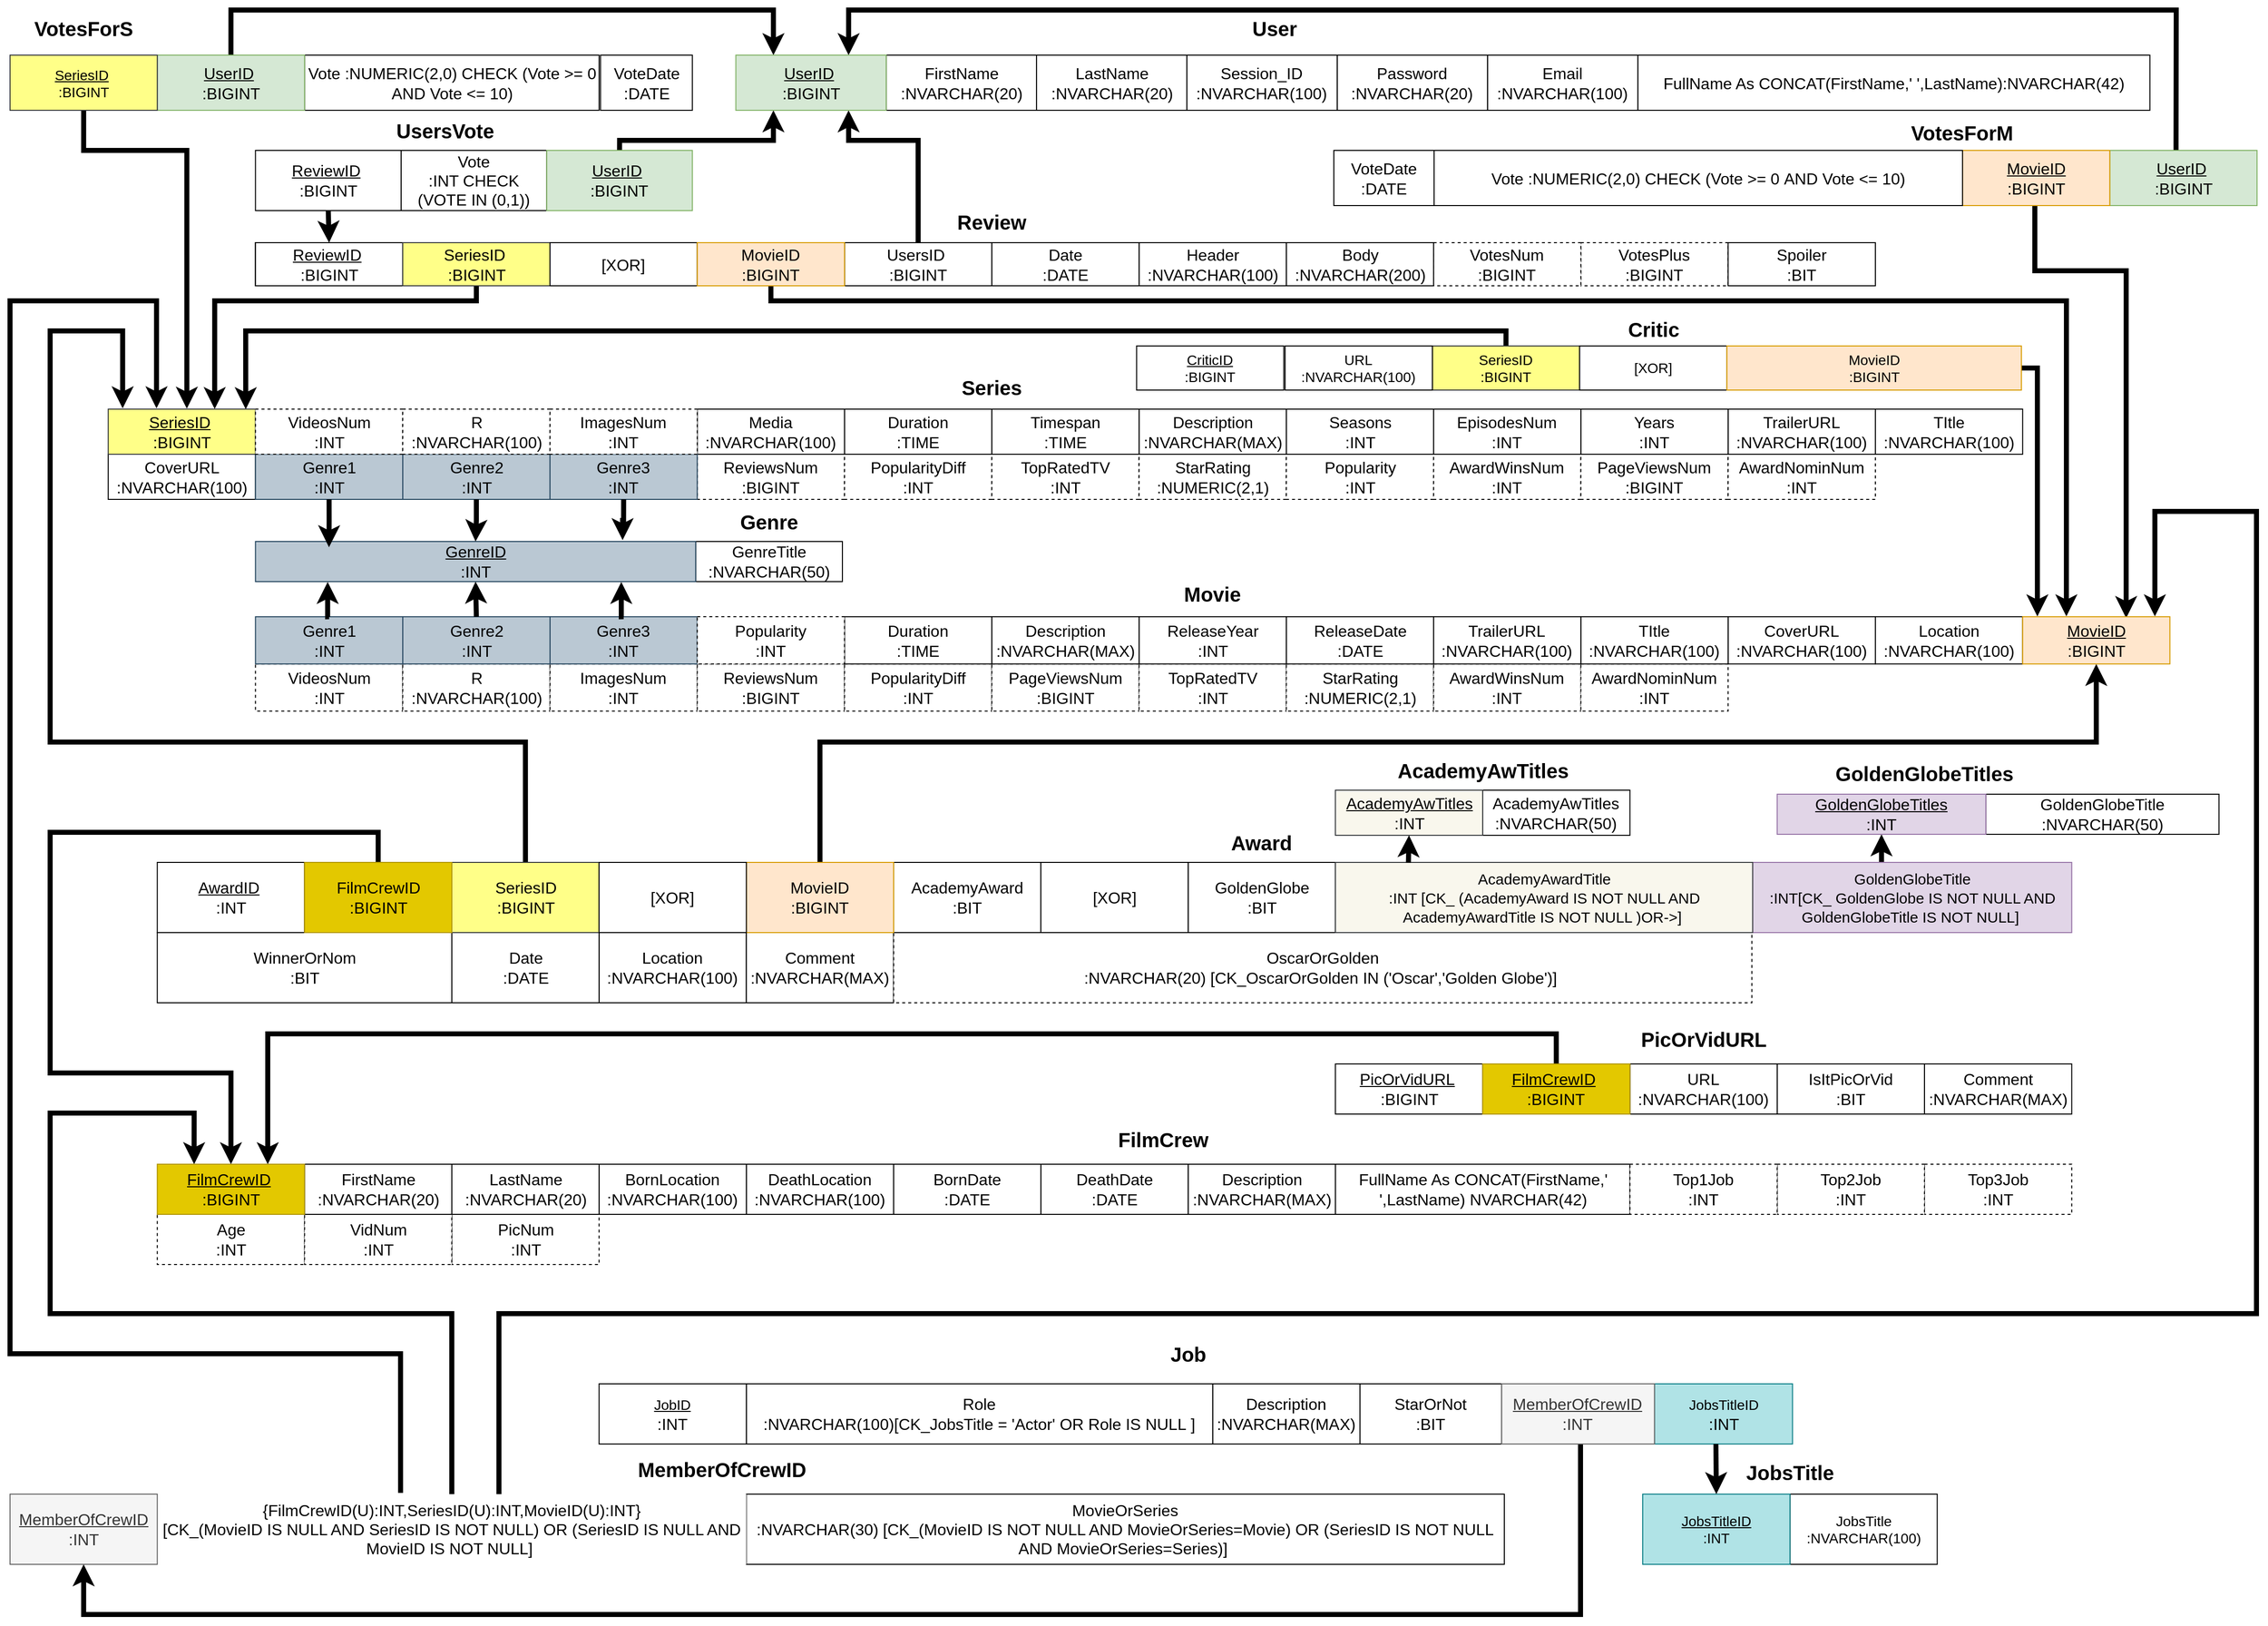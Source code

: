 <mxfile version="21.1.5" type="device">
  <diagram name="Page-1" id="w3RZHbpMR2QdRFytA8NF">
    <mxGraphModel dx="2033" dy="1126" grid="1" gridSize="10" guides="1" tooltips="1" connect="1" arrows="1" fold="1" page="1" pageScale="1" pageWidth="2336" pageHeight="1654" math="0" shadow="0">
      <root>
        <mxCell id="0" />
        <mxCell id="1" parent="0" />
        <mxCell id="MOFKipeaztlj3dFjmGVP-35" style="edgeStyle=orthogonalEdgeStyle;rounded=0;orthogonalLoop=1;jettySize=auto;html=1;exitX=0.5;exitY=0;exitDx=0;exitDy=0;strokeWidth=5;fontSize=20;startArrow=none;startFill=0;endArrow=classic;endFill=1;entryX=0.5;entryY=0;entryDx=0;entryDy=0;" parent="1" source="I5GjsqmiCHtDT43iMSYf-242" target="I5GjsqmiCHtDT43iMSYf-225" edge="1">
          <mxGeometry relative="1" as="geometry">
            <mxPoint x="137.895" y="951" as="targetPoint" />
            <Array as="points">
              <mxPoint x="407" y="840" />
              <mxPoint x="80" y="840" />
              <mxPoint x="80" y="1080" />
              <mxPoint x="260" y="1080" />
            </Array>
          </mxGeometry>
        </mxCell>
        <mxCell id="MOFKipeaztlj3dFjmGVP-36" style="edgeStyle=orthogonalEdgeStyle;rounded=0;orthogonalLoop=1;jettySize=auto;html=1;exitX=0.5;exitY=0;exitDx=0;exitDy=0;entryX=0.75;entryY=0;entryDx=0;entryDy=0;strokeWidth=5;fontSize=20;startArrow=none;startFill=0;endArrow=classic;endFill=1;" parent="1" source="MOFKipeaztlj3dFjmGVP-30" target="I5GjsqmiCHtDT43iMSYf-225" edge="1">
          <mxGeometry relative="1" as="geometry">
            <Array as="points">
              <mxPoint x="1581.842" y="1041" />
              <mxPoint x="296.974" y="1041" />
            </Array>
          </mxGeometry>
        </mxCell>
        <mxCell id="MOFKipeaztlj3dFjmGVP-38" style="edgeStyle=orthogonalEdgeStyle;rounded=0;orthogonalLoop=1;jettySize=auto;html=1;exitX=0.5;exitY=0;exitDx=0;exitDy=0;entryX=0.25;entryY=0;entryDx=0;entryDy=0;strokeWidth=5;fontSize=20;startArrow=none;startFill=0;endArrow=classic;endFill=1;" parent="1" source="I5GjsqmiCHtDT43iMSYf-284" target="I5GjsqmiCHtDT43iMSYf-225" edge="1">
          <mxGeometry relative="1" as="geometry">
            <Array as="points">
              <mxPoint x="481" y="1320" />
              <mxPoint x="80" y="1320" />
              <mxPoint x="80" y="1120" />
              <mxPoint x="224" y="1120" />
            </Array>
          </mxGeometry>
        </mxCell>
        <mxCell id="MOFKipeaztlj3dFjmGVP-39" style="edgeStyle=orthogonalEdgeStyle;rounded=0;orthogonalLoop=1;jettySize=auto;html=1;exitX=0.413;exitY=-0.018;exitDx=0;exitDy=0;strokeWidth=5;fontSize=20;startArrow=none;startFill=0;endArrow=classic;endFill=1;exitPerimeter=0;entryX=0.328;entryY=-0.018;entryDx=0;entryDy=0;entryPerimeter=0;" parent="1" source="I5GjsqmiCHtDT43iMSYf-284" target="I5GjsqmiCHtDT43iMSYf-124" edge="1">
          <mxGeometry relative="1" as="geometry">
            <mxPoint x="186.842" y="350" as="targetPoint" />
            <Array as="points">
              <mxPoint x="429" y="1360" />
              <mxPoint x="40" y="1360" />
              <mxPoint x="40" y="310" />
              <mxPoint x="186" y="310" />
            </Array>
          </mxGeometry>
        </mxCell>
        <mxCell id="MOFKipeaztlj3dFjmGVP-41" style="edgeStyle=orthogonalEdgeStyle;rounded=0;orthogonalLoop=1;jettySize=auto;html=1;exitX=0.5;exitY=0;exitDx=0;exitDy=0;entryX=0.5;entryY=1;entryDx=0;entryDy=0;strokeWidth=5;fontSize=20;startArrow=none;startFill=0;endArrow=classic;endFill=1;" parent="1" source="I5GjsqmiCHtDT43iMSYf-243" target="I5GjsqmiCHtDT43iMSYf-145" edge="1">
          <mxGeometry relative="1" as="geometry">
            <Array as="points">
              <mxPoint x="847.632" y="750" />
              <mxPoint x="2120.263" y="750" />
            </Array>
          </mxGeometry>
        </mxCell>
        <mxCell id="MOFKipeaztlj3dFjmGVP-42" style="edgeStyle=orthogonalEdgeStyle;rounded=0;orthogonalLoop=1;jettySize=auto;html=1;exitX=0.5;exitY=1;exitDx=0;exitDy=0;entryX=0.5;entryY=1;entryDx=0;entryDy=0;strokeWidth=5;fontSize=20;startArrow=none;startFill=0;endArrow=classic;endFill=1;" parent="1" source="I5GjsqmiCHtDT43iMSYf-326" target="I5GjsqmiCHtDT43iMSYf-285" edge="1">
          <mxGeometry relative="1" as="geometry">
            <Array as="points">
              <mxPoint x="1606" y="1450" />
              <mxPoint x="1606" y="1620" />
              <mxPoint x="113" y="1620" />
            </Array>
          </mxGeometry>
        </mxCell>
        <mxCell id="MOFKipeaztlj3dFjmGVP-44" value="" style="endArrow=classic;html=1;rounded=0;strokeWidth=5;fontSize=20;exitX=0.58;exitY=0.012;exitDx=0;exitDy=0;exitPerimeter=0;edgeStyle=orthogonalEdgeStyle;entryX=0.898;entryY=-0.008;entryDx=0;entryDy=0;entryPerimeter=0;" parent="1" source="I5GjsqmiCHtDT43iMSYf-284" target="I5GjsqmiCHtDT43iMSYf-145" edge="1">
          <mxGeometry width="50" height="50" relative="1" as="geometry">
            <mxPoint x="1129.079" y="1050" as="sourcePoint" />
            <mxPoint x="2156.974" y="560" as="targetPoint" />
            <Array as="points">
              <mxPoint x="527" y="1320" />
              <mxPoint x="2280" y="1320" />
              <mxPoint x="2280" y="520" />
              <mxPoint x="2179" y="520" />
            </Array>
          </mxGeometry>
        </mxCell>
        <mxCell id="MOFKipeaztlj3dFjmGVP-45" style="edgeStyle=orthogonalEdgeStyle;rounded=0;orthogonalLoop=1;jettySize=auto;html=1;exitX=0.5;exitY=0;exitDx=0;exitDy=0;strokeWidth=5;fontSize=20;startArrow=none;startFill=0;endArrow=classic;endFill=1;entryX=0.098;entryY=-0.018;entryDx=0;entryDy=0;entryPerimeter=0;" parent="1" source="I5GjsqmiCHtDT43iMSYf-244" target="I5GjsqmiCHtDT43iMSYf-124" edge="1">
          <mxGeometry relative="1" as="geometry">
            <mxPoint x="101.184" y="401" as="targetPoint" />
            <Array as="points">
              <mxPoint x="554" y="750" />
              <mxPoint x="80" y="750" />
              <mxPoint x="80" y="340" />
              <mxPoint x="152" y="340" />
            </Array>
          </mxGeometry>
        </mxCell>
        <mxCell id="MOFKipeaztlj3dFjmGVP-58" style="edgeStyle=orthogonalEdgeStyle;rounded=0;orthogonalLoop=1;jettySize=auto;html=1;strokeWidth=5;fontSize=20;startArrow=none;startFill=0;endArrow=classic;endFill=1;entryX=0.534;entryY=-0.01;entryDx=0;entryDy=0;entryPerimeter=0;exitX=0.5;exitY=1;exitDx=0;exitDy=0;" parent="1" source="I5GjsqmiCHtDT43iMSYf-367" target="I5GjsqmiCHtDT43iMSYf-124" edge="1">
          <mxGeometry relative="1" as="geometry">
            <mxPoint x="211.316" y="320" as="targetPoint" />
            <mxPoint x="113.421" y="140" as="sourcePoint" />
            <Array as="points">
              <mxPoint x="113" y="160" />
              <mxPoint x="216" y="160" />
            </Array>
          </mxGeometry>
        </mxCell>
        <mxCell id="MOFKipeaztlj3dFjmGVP-59" style="edgeStyle=orthogonalEdgeStyle;rounded=0;orthogonalLoop=1;jettySize=auto;html=1;entryX=0.25;entryY=0;entryDx=0;entryDy=0;strokeWidth=5;fontSize=20;startArrow=none;startFill=0;endArrow=classic;endFill=1;exitX=0.5;exitY=0;exitDx=0;exitDy=0;" parent="1" source="I5GjsqmiCHtDT43iMSYf-366" target="I5GjsqmiCHtDT43iMSYf-63" edge="1">
          <mxGeometry relative="1" as="geometry">
            <mxPoint x="284.737" y="50" as="sourcePoint" />
            <Array as="points">
              <mxPoint x="260" y="20" />
              <mxPoint x="801" y="20" />
            </Array>
          </mxGeometry>
        </mxCell>
        <mxCell id="MOFKipeaztlj3dFjmGVP-61" style="edgeStyle=orthogonalEdgeStyle;rounded=0;orthogonalLoop=1;jettySize=auto;html=1;exitX=0.5;exitY=1;exitDx=0;exitDy=0;strokeWidth=5;fontSize=20;startArrow=none;startFill=0;endArrow=classic;endFill=1;entryX=0.703;entryY=0.027;entryDx=0;entryDy=0;entryPerimeter=0;" parent="1" source="I5GjsqmiCHtDT43iMSYf-19" target="I5GjsqmiCHtDT43iMSYf-145" edge="1">
          <mxGeometry relative="1" as="geometry">
            <mxPoint x="2132.5" y="620" as="targetPoint" />
            <Array as="points">
              <mxPoint x="2059" y="280" />
              <mxPoint x="2150" y="280" />
            </Array>
          </mxGeometry>
        </mxCell>
        <mxCell id="MOFKipeaztlj3dFjmGVP-62" style="edgeStyle=orthogonalEdgeStyle;rounded=0;orthogonalLoop=1;jettySize=auto;html=1;entryX=0.75;entryY=0;entryDx=0;entryDy=0;strokeWidth=5;fontSize=20;startArrow=none;startFill=0;endArrow=classic;endFill=1;exitX=0.45;exitY=0.006;exitDx=0;exitDy=0;exitPerimeter=0;" parent="1" source="I5GjsqmiCHtDT43iMSYf-18" target="I5GjsqmiCHtDT43iMSYf-63" edge="1">
          <mxGeometry relative="1" as="geometry">
            <mxPoint x="2200" y="130" as="sourcePoint" />
            <Array as="points">
              <mxPoint x="2200" y="155" />
              <mxPoint x="2200" y="20" />
              <mxPoint x="862" y="20" />
            </Array>
          </mxGeometry>
        </mxCell>
        <mxCell id="MOFKipeaztlj3dFjmGVP-65" style="edgeStyle=orthogonalEdgeStyle;rounded=0;orthogonalLoop=1;jettySize=auto;html=1;exitX=0.5;exitY=0;exitDx=0;exitDy=0;entryX=0.25;entryY=1;entryDx=0;entryDy=0;strokeWidth=5;fontSize=20;startArrow=none;startFill=0;endArrow=classic;endFill=1;" parent="1" source="I5GjsqmiCHtDT43iMSYf-104" target="I5GjsqmiCHtDT43iMSYf-63" edge="1">
          <mxGeometry relative="1" as="geometry">
            <Array as="points">
              <mxPoint x="648" y="150" />
              <mxPoint x="801" y="150" />
            </Array>
          </mxGeometry>
        </mxCell>
        <mxCell id="MOFKipeaztlj3dFjmGVP-67" style="edgeStyle=orthogonalEdgeStyle;rounded=0;orthogonalLoop=1;jettySize=auto;html=1;exitX=0.5;exitY=1;exitDx=0;exitDy=0;strokeWidth=5;fontSize=20;startArrow=none;startFill=0;endArrow=classic;endFill=1;entryX=0.723;entryY=-0.002;entryDx=0;entryDy=0;entryPerimeter=0;" parent="1" source="I5GjsqmiCHtDT43iMSYf-82" target="I5GjsqmiCHtDT43iMSYf-124" edge="1">
          <mxGeometry relative="1" as="geometry">
            <mxPoint x="505" y="363" as="sourcePoint" />
            <mxPoint x="248.026" y="410" as="targetPoint" />
            <Array as="points">
              <mxPoint x="505" y="310" />
              <mxPoint x="244" y="310" />
            </Array>
          </mxGeometry>
        </mxCell>
        <mxCell id="MOFKipeaztlj3dFjmGVP-68" style="edgeStyle=orthogonalEdgeStyle;rounded=0;orthogonalLoop=1;jettySize=auto;html=1;exitX=0.5;exitY=1;exitDx=0;exitDy=0;strokeWidth=5;fontSize=20;startArrow=none;startFill=0;endArrow=classic;endFill=1;entryX=0.297;entryY=-0.008;entryDx=0;entryDy=0;entryPerimeter=0;" parent="1" source="I5GjsqmiCHtDT43iMSYf-80" target="I5GjsqmiCHtDT43iMSYf-145" edge="1">
          <mxGeometry relative="1" as="geometry">
            <mxPoint x="798.684" y="363" as="sourcePoint" />
            <mxPoint x="2108.026" y="590" as="targetPoint" />
            <Array as="points">
              <mxPoint x="799" y="310" />
              <mxPoint x="2090" y="310" />
            </Array>
          </mxGeometry>
        </mxCell>
        <mxCell id="MOFKipeaztlj3dFjmGVP-69" style="edgeStyle=orthogonalEdgeStyle;rounded=0;orthogonalLoop=1;jettySize=auto;html=1;exitX=0.25;exitY=1;exitDx=0;exitDy=0;entryX=0.75;entryY=1;entryDx=0;entryDy=0;strokeWidth=5;fontSize=20;startArrow=none;startFill=0;endArrow=classic;endFill=1;" parent="1" source="I5GjsqmiCHtDT43iMSYf-85" target="I5GjsqmiCHtDT43iMSYf-63" edge="1">
          <mxGeometry relative="1" as="geometry">
            <Array as="points">
              <mxPoint x="946" y="150" />
              <mxPoint x="876" y="150" />
            </Array>
          </mxGeometry>
        </mxCell>
        <mxCell id="MOFKipeaztlj3dFjmGVP-70" style="edgeStyle=orthogonalEdgeStyle;rounded=0;orthogonalLoop=1;jettySize=auto;html=1;exitX=1;exitY=0.5;exitDx=0;exitDy=0;entryX=0.096;entryY=-0.008;entryDx=0;entryDy=0;entryPerimeter=0;strokeWidth=5;fontSize=20;startArrow=none;startFill=0;endArrow=classic;endFill=1;" parent="1" source="MOFKipeaztlj3dFjmGVP-17" target="I5GjsqmiCHtDT43iMSYf-145" edge="1">
          <mxGeometry relative="1" as="geometry">
            <Array as="points">
              <mxPoint x="2061.526" y="377" />
              <mxPoint x="2061.526" y="625" />
            </Array>
          </mxGeometry>
        </mxCell>
        <mxCell id="MOFKipeaztlj3dFjmGVP-78" style="edgeStyle=orthogonalEdgeStyle;rounded=0;orthogonalLoop=1;jettySize=auto;html=1;exitX=0;exitY=1;exitDx=0;exitDy=0;entryX=0.934;entryY=0.002;entryDx=0;entryDy=0;entryPerimeter=0;strokeWidth=5;fontSize=20;startArrow=none;startFill=0;endArrow=classic;endFill=1;" parent="1" source="I5GjsqmiCHtDT43iMSYf-43" target="I5GjsqmiCHtDT43iMSYf-124" edge="1">
          <mxGeometry relative="1" as="geometry">
            <Array as="points">
              <mxPoint x="1531.671" y="340" />
              <mxPoint x="274.947" y="340" />
            </Array>
          </mxGeometry>
        </mxCell>
        <mxCell id="MOFKipeaztlj3dFjmGVP-279" value="" style="group;fontSize=12;" parent="1" vertex="1" connectable="0">
          <mxGeometry x="763.737" y="10" width="1410" height="110.0" as="geometry" />
        </mxCell>
        <mxCell id="I5GjsqmiCHtDT43iMSYf-48" value="FullName As CONCAT(FirstName,&#39; &#39;,LastName):NVARCHAR(42)" style="rounded=0;whiteSpace=wrap;html=1;fontSize=16;container=0;fontStyle=0" parent="MOFKipeaztlj3dFjmGVP-279" vertex="1">
          <mxGeometry x="899.41" y="55" width="510.59" height="55" as="geometry" />
        </mxCell>
        <mxCell id="I5GjsqmiCHtDT43iMSYf-58" value="Email&lt;br style=&quot;font-size: 16px;&quot;&gt;:NVARCHAR(100)" style="rounded=0;whiteSpace=wrap;html=1;fontSize=16;container=0;fontStyle=0" parent="MOFKipeaztlj3dFjmGVP-279" vertex="1">
          <mxGeometry x="749.507" y="55.0" width="149.901" height="55.0" as="geometry" />
        </mxCell>
        <mxCell id="I5GjsqmiCHtDT43iMSYf-59" value="Password&lt;br style=&quot;font-size: 16px;&quot;&gt;:NVARCHAR(20)" style="rounded=0;whiteSpace=wrap;html=1;fontSize=16;container=0;fontStyle=0" parent="MOFKipeaztlj3dFjmGVP-279" vertex="1">
          <mxGeometry x="599.605" y="55.0" width="149.901" height="55.0" as="geometry" />
        </mxCell>
        <mxCell id="I5GjsqmiCHtDT43iMSYf-60" value="Session_ID&lt;br style=&quot;border-color: var(--border-color); font-size: 16px;&quot;&gt;:NVARCHAR(100)" style="rounded=0;whiteSpace=wrap;html=1;fontSize=16;container=0;fontStyle=0" parent="MOFKipeaztlj3dFjmGVP-279" vertex="1">
          <mxGeometry x="449.704" y="55.0" width="149.901" height="55.0" as="geometry" />
        </mxCell>
        <mxCell id="I5GjsqmiCHtDT43iMSYf-61" value="LastName&lt;br style=&quot;font-size: 16px;&quot;&gt;:NVARCHAR(20)" style="rounded=0;whiteSpace=wrap;html=1;fontSize=16;container=0;fontStyle=0" parent="MOFKipeaztlj3dFjmGVP-279" vertex="1">
          <mxGeometry x="299.803" y="55.0" width="149.901" height="55.0" as="geometry" />
        </mxCell>
        <mxCell id="I5GjsqmiCHtDT43iMSYf-62" value="FirstName&lt;br style=&quot;font-size: 16px;&quot;&gt;:NVARCHAR(20)" style="rounded=0;whiteSpace=wrap;html=1;fontSize=16;container=0;fontStyle=0" parent="MOFKipeaztlj3dFjmGVP-279" vertex="1">
          <mxGeometry x="149.901" y="55.0" width="149.901" height="55.0" as="geometry" />
        </mxCell>
        <mxCell id="I5GjsqmiCHtDT43iMSYf-63" value="&lt;u style=&quot;border-color: var(--border-color); font-size: 16px;&quot;&gt;UserID&lt;/u&gt;&amp;nbsp;&lt;br style=&quot;border-color: var(--border-color); font-size: 16px;&quot;&gt;:BIGINT" style="rounded=0;whiteSpace=wrap;html=1;fontSize=16;container=0;fontStyle=0;fillColor=#d5e8d4;strokeColor=#82b366;" parent="MOFKipeaztlj3dFjmGVP-279" vertex="1">
          <mxGeometry y="55.0" width="149.901" height="55.0" as="geometry" />
        </mxCell>
        <mxCell id="I5GjsqmiCHtDT43iMSYf-64" value="&lt;b style=&quot;&quot;&gt;&lt;font style=&quot;font-size: 20px;&quot;&gt;User&lt;/font&gt;&lt;/b&gt;" style="text;html=1;strokeColor=none;fillColor=none;align=center;verticalAlign=middle;whiteSpace=wrap;rounded=0;fontSize=14;container=0;" parent="MOFKipeaztlj3dFjmGVP-279" vertex="1">
          <mxGeometry x="387.245" width="299.803" height="55.0" as="geometry" />
        </mxCell>
        <mxCell id="MOFKipeaztlj3dFjmGVP-281" value="" style="group" parent="1" vertex="1" connectable="0">
          <mxGeometry x="284.733" y="120" width="435.632" height="100" as="geometry" />
        </mxCell>
        <mxCell id="I5GjsqmiCHtDT43iMSYf-105" value="&lt;b style=&quot;&quot;&gt;&lt;font style=&quot;font-size: 20px;&quot;&gt;UsersVote&lt;/font&gt;&lt;/b&gt;" style="text;html=1;strokeColor=none;fillColor=none;align=center;verticalAlign=middle;whiteSpace=wrap;rounded=0;fontSize=14;container=0;" parent="MOFKipeaztlj3dFjmGVP-281" vertex="1">
          <mxGeometry x="44.675" width="290.417" height="40" as="geometry" />
        </mxCell>
        <mxCell id="I5GjsqmiCHtDT43iMSYf-102" value="Vote&lt;br style=&quot;font-size: 16px;&quot;&gt;:INT CHECK (VOTE IN (0,1))" style="rounded=0;whiteSpace=wrap;html=1;fontSize=16;container=0;" parent="MOFKipeaztlj3dFjmGVP-281" vertex="1">
          <mxGeometry x="145.211" y="40" width="145.211" height="60" as="geometry" />
        </mxCell>
        <mxCell id="I5GjsqmiCHtDT43iMSYf-103" value="&lt;u style=&quot;border-color: var(--border-color); font-size: 16px;&quot;&gt;ReviewID&lt;/u&gt;&amp;nbsp;&lt;br style=&quot;border-color: var(--border-color); font-size: 16px;&quot;&gt;:BIGINT" style="rounded=0;whiteSpace=wrap;html=1;fontSize=16;container=0;" parent="MOFKipeaztlj3dFjmGVP-281" vertex="1">
          <mxGeometry y="40" width="145.211" height="60" as="geometry" />
        </mxCell>
        <mxCell id="I5GjsqmiCHtDT43iMSYf-104" value="&lt;u style=&quot;border-color: var(--border-color); font-size: 16px;&quot;&gt;UserID&lt;/u&gt;&amp;nbsp;&lt;br style=&quot;border-color: var(--border-color); font-size: 16px;&quot;&gt;:BIGINT" style="rounded=0;whiteSpace=wrap;html=1;fontSize=16;container=0;fillColor=#d5e8d4;strokeColor=#82b366;" parent="MOFKipeaztlj3dFjmGVP-281" vertex="1">
          <mxGeometry x="290.421" y="40" width="145.211" height="60" as="geometry" />
        </mxCell>
        <mxCell id="MOFKipeaztlj3dFjmGVP-282" value="" style="group" parent="1" vertex="1" connectable="0">
          <mxGeometry x="284.74" y="209" width="1615.26" height="86" as="geometry" />
        </mxCell>
        <mxCell id="I5GjsqmiCHtDT43iMSYf-67" value="VotesPlus&lt;br style=&quot;font-size: 16px;&quot;&gt;:BIGINT" style="rounded=0;whiteSpace=wrap;html=1;dashed=1;fontSize=16;container=0;" parent="MOFKipeaztlj3dFjmGVP-282" vertex="1">
          <mxGeometry x="1321.576" y="43" width="146.842" height="43" as="geometry" />
        </mxCell>
        <mxCell id="I5GjsqmiCHtDT43iMSYf-75" value="VotesNum&lt;br style=&quot;font-size: 16px;&quot;&gt;:BIGINT" style="rounded=0;whiteSpace=wrap;html=1;dashed=1;fontSize=16;container=0;" parent="MOFKipeaztlj3dFjmGVP-282" vertex="1">
          <mxGeometry x="1174.735" y="43" width="146.842" height="43" as="geometry" />
        </mxCell>
        <mxCell id="I5GjsqmiCHtDT43iMSYf-76" value="Body&lt;br style=&quot;font-size: 16px;&quot;&gt;:NVARCHAR(200)" style="rounded=0;whiteSpace=wrap;html=1;fontSize=16;container=0;" parent="MOFKipeaztlj3dFjmGVP-282" vertex="1">
          <mxGeometry x="1027.893" y="43" width="146.842" height="43" as="geometry" />
        </mxCell>
        <mxCell id="I5GjsqmiCHtDT43iMSYf-77" value="Header&lt;br style=&quot;font-size: 16px;&quot;&gt;:NVARCHAR(100)" style="rounded=0;whiteSpace=wrap;html=1;fontSize=16;container=0;" parent="MOFKipeaztlj3dFjmGVP-282" vertex="1">
          <mxGeometry x="881.051" y="43" width="146.842" height="43" as="geometry" />
        </mxCell>
        <mxCell id="I5GjsqmiCHtDT43iMSYf-80" value="MoviesID&lt;br style=&quot;border-color: var(--border-color); font-size: 14px;&quot;&gt;:BIGINT" style="rounded=0;whiteSpace=wrap;html=1;fontSize=14;container=0;" parent="MOFKipeaztlj3dFjmGVP-282" vertex="1">
          <mxGeometry x="440.525" y="43" width="146.842" height="43" as="geometry" />
        </mxCell>
        <mxCell id="I5GjsqmiCHtDT43iMSYf-81" value="[XOR]" style="rounded=0;whiteSpace=wrap;html=1;fontSize=14;container=0;" parent="MOFKipeaztlj3dFjmGVP-282" vertex="1">
          <mxGeometry x="293.684" y="43" width="146.842" height="43" as="geometry" />
        </mxCell>
        <mxCell id="I5GjsqmiCHtDT43iMSYf-82" value="&lt;font style=&quot;border-color: var(--border-color); font-size: 14px;&quot;&gt;SeriesID&amp;nbsp;&lt;br style=&quot;border-color: var(--border-color); font-size: 14px;&quot;&gt;&lt;/font&gt;:BIGINT" style="rounded=0;whiteSpace=wrap;html=1;fontSize=14;container=0;" parent="MOFKipeaztlj3dFjmGVP-282" vertex="1">
          <mxGeometry x="146.842" y="43" width="146.842" height="43" as="geometry" />
        </mxCell>
        <mxCell id="I5GjsqmiCHtDT43iMSYf-85" value="&lt;b style=&quot;&quot;&gt;&lt;font style=&quot;font-size: 20px;&quot;&gt;Review&lt;/font&gt;&lt;/b&gt;" style="text;html=1;strokeColor=none;fillColor=none;align=center;verticalAlign=middle;whiteSpace=wrap;rounded=0;fontSize=14;container=0;" parent="MOFKipeaztlj3dFjmGVP-282" vertex="1">
          <mxGeometry x="587.367" width="293.684" height="43" as="geometry" />
        </mxCell>
        <mxCell id="I5GjsqmiCHtDT43iMSYf-79" value="Spoiler&lt;br style=&quot;border-color: var(--border-color); font-size: 16px;&quot;&gt;:BIT" style="rounded=0;whiteSpace=wrap;html=1;fontSize=16;container=0;" parent="MOFKipeaztlj3dFjmGVP-282" vertex="1">
          <mxGeometry x="1468.418" y="43" width="146.842" height="43" as="geometry" />
        </mxCell>
        <mxCell id="I5GjsqmiCHtDT43iMSYf-78" value="Date&lt;br style=&quot;font-size: 16px;&quot;&gt;:DATE" style="rounded=0;whiteSpace=wrap;html=1;fontSize=16;container=0;" parent="MOFKipeaztlj3dFjmGVP-282" vertex="1">
          <mxGeometry x="734.209" y="43" width="146.842" height="43" as="geometry" />
        </mxCell>
        <mxCell id="I5GjsqmiCHtDT43iMSYf-83" value="&lt;span style=&quot;border-color: var(--border-color); font-size: 16px;&quot;&gt;UsersID&lt;/span&gt;&amp;nbsp;&lt;br style=&quot;border-color: var(--border-color); font-size: 16px;&quot;&gt;:BIGINT" style="rounded=0;whiteSpace=wrap;html=1;fontSize=16;container=0;" parent="MOFKipeaztlj3dFjmGVP-282" vertex="1">
          <mxGeometry x="587.367" y="43" width="146.842" height="43" as="geometry" />
        </mxCell>
        <mxCell id="I5GjsqmiCHtDT43iMSYf-84" value="&lt;u style=&quot;border-color: var(--border-color); font-size: 14px;&quot;&gt;ReviewID&lt;/u&gt;&amp;nbsp;&lt;br style=&quot;border-color: var(--border-color); font-size: 14px;&quot;&gt;:BIGINT" style="rounded=0;whiteSpace=wrap;html=1;fontSize=14;container=0;" parent="MOFKipeaztlj3dFjmGVP-282" vertex="1">
          <mxGeometry y="43" width="146.842" height="43" as="geometry" />
        </mxCell>
        <mxCell id="MOFKipeaztlj3dFjmGVP-299" value="&lt;u style=&quot;border-color: var(--border-color); font-size: 14px;&quot;&gt;ReviewID&lt;/u&gt;&amp;nbsp;&lt;br style=&quot;border-color: var(--border-color); font-size: 14px;&quot;&gt;:BIGINT" style="rounded=0;whiteSpace=wrap;html=1;fontSize=14;container=0;" parent="MOFKipeaztlj3dFjmGVP-282" vertex="1">
          <mxGeometry y="43" width="146.842" height="43" as="geometry" />
        </mxCell>
        <mxCell id="MOFKipeaztlj3dFjmGVP-300" value="&lt;font style=&quot;border-color: var(--border-color); font-size: 14px;&quot;&gt;SeriesID&amp;nbsp;&lt;br style=&quot;border-color: var(--border-color); font-size: 14px;&quot;&gt;&lt;/font&gt;:BIGINT" style="rounded=0;whiteSpace=wrap;html=1;fontSize=14;container=0;" parent="MOFKipeaztlj3dFjmGVP-282" vertex="1">
          <mxGeometry x="146.842" y="43" width="146.842" height="43" as="geometry" />
        </mxCell>
        <mxCell id="MOFKipeaztlj3dFjmGVP-301" value="[XOR]" style="rounded=0;whiteSpace=wrap;html=1;fontSize=14;container=0;" parent="MOFKipeaztlj3dFjmGVP-282" vertex="1">
          <mxGeometry x="293.684" y="43" width="146.842" height="43" as="geometry" />
        </mxCell>
        <mxCell id="MOFKipeaztlj3dFjmGVP-302" value="MoviesID&lt;br style=&quot;border-color: var(--border-color); font-size: 14px;&quot;&gt;:BIGINT" style="rounded=0;whiteSpace=wrap;html=1;fontSize=14;container=0;" parent="MOFKipeaztlj3dFjmGVP-282" vertex="1">
          <mxGeometry x="440.525" y="43" width="146.842" height="43" as="geometry" />
        </mxCell>
        <mxCell id="MOFKipeaztlj3dFjmGVP-303" value="&lt;u style=&quot;border-color: var(--border-color); font-size: 16px;&quot;&gt;ReviewID&lt;/u&gt;&amp;nbsp;&lt;br style=&quot;border-color: var(--border-color); font-size: 16px;&quot;&gt;:BIGINT" style="rounded=0;whiteSpace=wrap;html=1;fontSize=16;container=0;" parent="MOFKipeaztlj3dFjmGVP-282" vertex="1">
          <mxGeometry y="43" width="146.842" height="43" as="geometry" />
        </mxCell>
        <mxCell id="MOFKipeaztlj3dFjmGVP-304" value="&lt;font style=&quot;border-color: var(--border-color); font-size: 16px;&quot;&gt;SeriesID&amp;nbsp;&lt;br style=&quot;border-color: var(--border-color); font-size: 16px;&quot;&gt;&lt;/font&gt;:BIGINT" style="rounded=0;whiteSpace=wrap;html=1;fontSize=16;container=0;fillColor=#ffff88;strokeColor=#36393d;" parent="MOFKipeaztlj3dFjmGVP-282" vertex="1">
          <mxGeometry x="146.842" y="43" width="146.842" height="43" as="geometry" />
        </mxCell>
        <mxCell id="MOFKipeaztlj3dFjmGVP-305" value="[XOR]" style="rounded=0;whiteSpace=wrap;html=1;fontSize=16;container=0;" parent="MOFKipeaztlj3dFjmGVP-282" vertex="1">
          <mxGeometry x="293.684" y="43" width="146.842" height="43" as="geometry" />
        </mxCell>
        <mxCell id="MOFKipeaztlj3dFjmGVP-306" value="MovieID&lt;br style=&quot;border-color: var(--border-color); font-size: 16px;&quot;&gt;:BIGINT" style="rounded=0;whiteSpace=wrap;html=1;fontSize=16;container=0;fillColor=#ffe6cc;strokeColor=#d79b00;" parent="MOFKipeaztlj3dFjmGVP-282" vertex="1">
          <mxGeometry x="440.525" y="43" width="146.842" height="43" as="geometry" />
        </mxCell>
        <mxCell id="MOFKipeaztlj3dFjmGVP-66" value="" style="endArrow=classic;html=1;rounded=0;strokeWidth=5;fontSize=20;entryX=0.5;entryY=0;entryDx=0;entryDy=0;exitX=0.5;exitY=1;exitDx=0;exitDy=0;" parent="1" source="I5GjsqmiCHtDT43iMSYf-103" target="I5GjsqmiCHtDT43iMSYf-84" edge="1">
          <mxGeometry width="50" height="50" relative="1" as="geometry">
            <mxPoint x="36.711" y="34" as="sourcePoint" />
            <mxPoint x="1027.895" y="-126" as="targetPoint" />
          </mxGeometry>
        </mxCell>
        <mxCell id="MOFKipeaztlj3dFjmGVP-283" value="" style="group" parent="1" vertex="1" connectable="0">
          <mxGeometry x="1163.342" y="321" width="882.276" height="78" as="geometry" />
        </mxCell>
        <mxCell id="MOFKipeaztlj3dFjmGVP-75" value="&lt;u style=&quot;border-color: var(--border-color);&quot;&gt;CriticID&lt;br style=&quot;border-color: var(--border-color);&quot;&gt;&lt;/u&gt;:BIGINT" style="rounded=0;whiteSpace=wrap;html=1;fontSize=14;container=0;" parent="MOFKipeaztlj3dFjmGVP-283" vertex="1">
          <mxGeometry y="34" width="146.842" height="44.0" as="geometry" />
        </mxCell>
        <mxCell id="I5GjsqmiCHtDT43iMSYf-40" value="SeriesID&lt;br style=&quot;border-color: var(--border-color);&quot;&gt;:BIGINT" style="rounded=0;whiteSpace=wrap;html=1;fontSize=14;container=0;fillColor=#ffff88;strokeColor=#36393d;" parent="MOFKipeaztlj3dFjmGVP-283" vertex="1">
          <mxGeometry x="294.908" y="34" width="146.842" height="44.0" as="geometry" />
        </mxCell>
        <mxCell id="I5GjsqmiCHtDT43iMSYf-43" value="&lt;b style=&quot;&quot;&gt;&lt;font style=&quot;font-size: 20px;&quot;&gt;Critic&lt;/font&gt;&lt;/b&gt;" style="text;html=1;strokeColor=none;fillColor=none;align=center;verticalAlign=middle;whiteSpace=wrap;rounded=0;fontSize=14;container=0;" parent="MOFKipeaztlj3dFjmGVP-283" vertex="1">
          <mxGeometry x="368.329" width="293.684" height="34" as="geometry" />
        </mxCell>
        <mxCell id="MOFKipeaztlj3dFjmGVP-21" value="[XOR]" style="rounded=0;whiteSpace=wrap;html=1;fontSize=14;container=0;" parent="MOFKipeaztlj3dFjmGVP-283" vertex="1">
          <mxGeometry x="441.75" y="34" width="146.842" height="44.0" as="geometry" />
        </mxCell>
        <mxCell id="MOFKipeaztlj3dFjmGVP-17" value="MovieID&lt;br style=&quot;border-color: var(--border-color);&quot;&gt;:BIGINT" style="rounded=0;whiteSpace=wrap;html=1;fontSize=14;container=0;fillColor=#ffe6cc;strokeColor=#d79b00;" parent="MOFKipeaztlj3dFjmGVP-283" vertex="1">
          <mxGeometry x="588.592" y="34" width="293.684" height="44" as="geometry" />
        </mxCell>
        <mxCell id="MOFKipeaztlj3dFjmGVP-16" value="URL&lt;br style=&quot;font-size: 14px;&quot;&gt;:NVARCHAR(100)" style="rounded=0;whiteSpace=wrap;html=1;fontSize=14;container=0;" parent="MOFKipeaztlj3dFjmGVP-283" vertex="1">
          <mxGeometry x="148.066" y="34" width="146.842" height="44.0" as="geometry" />
        </mxCell>
        <mxCell id="MOFKipeaztlj3dFjmGVP-284" value="" style="group" parent="1" vertex="1" connectable="0">
          <mxGeometry x="137.895" y="373" width="1908.947" height="135" as="geometry" />
        </mxCell>
        <mxCell id="I5GjsqmiCHtDT43iMSYf-108" value="CoverURL&lt;br style=&quot;font-size: 16px;&quot;&gt;:NVARCHAR(100)" style="rounded=0;whiteSpace=wrap;html=1;fontSize=16;container=0;" parent="MOFKipeaztlj3dFjmGVP-284" vertex="1">
          <mxGeometry y="90" width="146.842" height="45" as="geometry" />
        </mxCell>
        <mxCell id="vM1LEAeS3sjnM1NO1S9n-5" value="ReviewsNum&lt;br style=&quot;font-size: 16px;&quot;&gt;:BIGINT" style="rounded=0;whiteSpace=wrap;html=1;dashed=1;fontSize=16;container=0;" parent="MOFKipeaztlj3dFjmGVP-284" vertex="1">
          <mxGeometry x="587.368" y="90" width="146.842" height="45" as="geometry" />
        </mxCell>
        <mxCell id="vM1LEAeS3sjnM1NO1S9n-28" value="PopularityDiff&lt;br style=&quot;border-color: var(--border-color); font-size: 16px;&quot;&gt;:INT" style="rounded=0;whiteSpace=wrap;html=1;dashed=1;fontSize=16;container=0;" parent="MOFKipeaztlj3dFjmGVP-284" vertex="1">
          <mxGeometry x="734.211" y="90" width="146.842" height="45" as="geometry" />
        </mxCell>
        <mxCell id="vM1LEAeS3sjnM1NO1S9n-29" value="TopRatedTV&lt;br style=&quot;font-size: 16px;&quot;&gt;:INT" style="rounded=0;whiteSpace=wrap;html=1;dashed=1;fontSize=16;container=0;" parent="MOFKipeaztlj3dFjmGVP-284" vertex="1">
          <mxGeometry x="881.053" y="90" width="146.842" height="45" as="geometry" />
        </mxCell>
        <mxCell id="vM1LEAeS3sjnM1NO1S9n-53" value="StarRating&lt;br style=&quot;font-size: 16px;&quot;&gt;:NUMERIC(2,1)" style="rounded=0;whiteSpace=wrap;html=1;dashed=1;fontSize=16;container=0;" parent="MOFKipeaztlj3dFjmGVP-284" vertex="1">
          <mxGeometry x="1027.895" y="90" width="146.842" height="45" as="geometry" />
        </mxCell>
        <mxCell id="vM1LEAeS3sjnM1NO1S9n-54" value="Popularity&lt;br style=&quot;font-size: 16px;&quot;&gt;:INT" style="rounded=0;whiteSpace=wrap;html=1;dashed=1;fontSize=16;container=0;" parent="MOFKipeaztlj3dFjmGVP-284" vertex="1">
          <mxGeometry x="1174.737" y="90" width="146.842" height="45" as="geometry" />
        </mxCell>
        <mxCell id="vM1LEAeS3sjnM1NO1S9n-55" value="AwardWinsNum&lt;br style=&quot;font-size: 16px;&quot;&gt;:INT" style="rounded=0;whiteSpace=wrap;html=1;dashed=1;fontSize=16;container=0;" parent="MOFKipeaztlj3dFjmGVP-284" vertex="1">
          <mxGeometry x="1321.579" y="90" width="146.842" height="45" as="geometry" />
        </mxCell>
        <mxCell id="vM1LEAeS3sjnM1NO1S9n-56" value="PageViewsNum&lt;br style=&quot;font-size: 16px;&quot;&gt;:BIGINT" style="rounded=0;whiteSpace=wrap;html=1;dashed=1;fontSize=16;container=0;" parent="MOFKipeaztlj3dFjmGVP-284" vertex="1">
          <mxGeometry x="1468.421" y="90" width="146.842" height="45" as="geometry" />
        </mxCell>
        <mxCell id="vM1LEAeS3sjnM1NO1S9n-82" value="AwardNominNum&lt;br style=&quot;font-size: 16px;&quot;&gt;:INT" style="rounded=0;whiteSpace=wrap;html=1;dashed=1;fontSize=16;container=0;" parent="MOFKipeaztlj3dFjmGVP-284" vertex="1">
          <mxGeometry x="1615.263" y="90" width="146.842" height="45" as="geometry" />
        </mxCell>
        <mxCell id="vM1LEAeS3sjnM1NO1S9n-83" value="Genre2&lt;br style=&quot;font-size: 16px;&quot;&gt;:INT" style="rounded=0;whiteSpace=wrap;html=1;fontSize=16;container=0;fillColor=#bac8d3;strokeColor=#23445d;" parent="MOFKipeaztlj3dFjmGVP-284" vertex="1">
          <mxGeometry x="293.684" y="90" width="146.842" height="45" as="geometry" />
        </mxCell>
        <mxCell id="I5GjsqmiCHtDT43iMSYf-107" value="TItle&lt;br style=&quot;font-size: 16px;&quot;&gt;:NVARCHAR(100)" style="rounded=0;whiteSpace=wrap;html=1;fontSize=16;container=0;" parent="MOFKipeaztlj3dFjmGVP-284" vertex="1">
          <mxGeometry x="1762.105" y="45" width="146.842" height="45" as="geometry" />
        </mxCell>
        <mxCell id="I5GjsqmiCHtDT43iMSYf-115" value="TrailerURL&lt;br style=&quot;font-size: 16px;&quot;&gt;:NVARCHAR(100)" style="rounded=0;whiteSpace=wrap;html=1;fontSize=16;container=0;" parent="MOFKipeaztlj3dFjmGVP-284" vertex="1">
          <mxGeometry x="1615.263" y="45" width="146.842" height="45" as="geometry" />
        </mxCell>
        <mxCell id="I5GjsqmiCHtDT43iMSYf-116" value="Years&lt;br style=&quot;font-size: 16px;&quot;&gt;:INT" style="rounded=0;whiteSpace=wrap;html=1;fontSize=16;container=0;" parent="MOFKipeaztlj3dFjmGVP-284" vertex="1">
          <mxGeometry x="1468.421" y="45" width="146.842" height="45" as="geometry" />
        </mxCell>
        <mxCell id="I5GjsqmiCHtDT43iMSYf-117" value="EpisodesNum&lt;br style=&quot;font-size: 16px;&quot;&gt;:INT" style="rounded=0;whiteSpace=wrap;html=1;fontSize=16;container=0;" parent="MOFKipeaztlj3dFjmGVP-284" vertex="1">
          <mxGeometry x="1321.579" y="45" width="146.842" height="45" as="geometry" />
        </mxCell>
        <mxCell id="I5GjsqmiCHtDT43iMSYf-118" value="Seasons&lt;br style=&quot;font-size: 16px;&quot;&gt;:INT" style="rounded=0;whiteSpace=wrap;html=1;fontSize=16;container=0;" parent="MOFKipeaztlj3dFjmGVP-284" vertex="1">
          <mxGeometry x="1174.737" y="45" width="146.842" height="45" as="geometry" />
        </mxCell>
        <mxCell id="I5GjsqmiCHtDT43iMSYf-119" value="Description&lt;br style=&quot;font-size: 16px;&quot;&gt;:NVARCHAR(MAX)" style="rounded=0;whiteSpace=wrap;html=1;fontSize=16;container=0;" parent="MOFKipeaztlj3dFjmGVP-284" vertex="1">
          <mxGeometry x="1027.895" y="45" width="146.842" height="45" as="geometry" />
        </mxCell>
        <mxCell id="I5GjsqmiCHtDT43iMSYf-120" value="Timespan&lt;br style=&quot;font-size: 16px;&quot;&gt;:TIME" style="rounded=0;whiteSpace=wrap;html=1;fontSize=16;container=0;" parent="MOFKipeaztlj3dFjmGVP-284" vertex="1">
          <mxGeometry x="881.053" y="45" width="146.842" height="45" as="geometry" />
        </mxCell>
        <mxCell id="I5GjsqmiCHtDT43iMSYf-121" value="Duration&lt;br style=&quot;font-size: 16px;&quot;&gt;:TIME" style="rounded=0;whiteSpace=wrap;html=1;fontSize=16;container=0;" parent="MOFKipeaztlj3dFjmGVP-284" vertex="1">
          <mxGeometry x="734.211" y="45" width="146.842" height="45" as="geometry" />
        </mxCell>
        <mxCell id="I5GjsqmiCHtDT43iMSYf-122" value="Media&lt;br style=&quot;font-size: 16px;&quot;&gt;:NVARCHAR(100)" style="rounded=0;whiteSpace=wrap;html=1;fontSize=16;container=0;" parent="MOFKipeaztlj3dFjmGVP-284" vertex="1">
          <mxGeometry x="587.368" y="45" width="146.842" height="45" as="geometry" />
        </mxCell>
        <mxCell id="I5GjsqmiCHtDT43iMSYf-123" value="Genre3&lt;br style=&quot;font-size: 16px;&quot;&gt;:INT" style="rounded=0;whiteSpace=wrap;html=1;fontSize=16;container=0;fillColor=#bac8d3;strokeColor=#23445d;" parent="MOFKipeaztlj3dFjmGVP-284" vertex="1">
          <mxGeometry x="440.526" y="90" width="146.842" height="45" as="geometry" />
        </mxCell>
        <mxCell id="I5GjsqmiCHtDT43iMSYf-124" value="&lt;font style=&quot;border-color: var(--border-color); font-size: 16px;&quot;&gt;&lt;u style=&quot;border-color: var(--border-color); font-size: 16px;&quot;&gt;SeriesID&lt;/u&gt;&amp;nbsp;&lt;br style=&quot;border-color: var(--border-color); font-size: 16px;&quot;&gt;&lt;/font&gt;:BIGINT" style="rounded=0;whiteSpace=wrap;html=1;fontSize=16;container=0;fillColor=#ffff88;strokeColor=#36393d;" parent="MOFKipeaztlj3dFjmGVP-284" vertex="1">
          <mxGeometry y="45" width="146.842" height="45" as="geometry" />
        </mxCell>
        <mxCell id="I5GjsqmiCHtDT43iMSYf-125" value="&lt;b style=&quot;&quot;&gt;&lt;font style=&quot;font-size: 20px;&quot;&gt;Series&lt;/font&gt;&lt;/b&gt;" style="text;html=1;strokeColor=none;fillColor=none;align=center;verticalAlign=middle;whiteSpace=wrap;rounded=0;fontSize=14;container=0;" parent="MOFKipeaztlj3dFjmGVP-284" vertex="1">
          <mxGeometry x="734.211" width="293.684" height="45" as="geometry" />
        </mxCell>
        <mxCell id="vM1LEAeS3sjnM1NO1S9n-84" value="Genre1&lt;br style=&quot;font-size: 16px;&quot;&gt;:INT" style="rounded=0;whiteSpace=wrap;html=1;fontSize=16;container=0;fillColor=#bac8d3;strokeColor=#23445d;" parent="MOFKipeaztlj3dFjmGVP-284" vertex="1">
          <mxGeometry x="146.842" y="90" width="146.842" height="45" as="geometry" />
        </mxCell>
        <mxCell id="vM1LEAeS3sjnM1NO1S9n-2" value="VideosNum&lt;br style=&quot;font-size: 16px;&quot;&gt;:INT" style="rounded=0;whiteSpace=wrap;html=1;dashed=1;fontSize=16;container=0;" parent="MOFKipeaztlj3dFjmGVP-284" vertex="1">
          <mxGeometry x="146.842" y="45" width="146.842" height="45" as="geometry" />
        </mxCell>
        <mxCell id="vM1LEAeS3sjnM1NO1S9n-3" value="R&lt;br style=&quot;border-color: var(--border-color); font-size: 16px;&quot;&gt;:NVARCHAR(100)" style="rounded=0;whiteSpace=wrap;html=1;dashed=1;fontSize=16;container=0;" parent="MOFKipeaztlj3dFjmGVP-284" vertex="1">
          <mxGeometry x="293.684" y="45" width="146.842" height="45" as="geometry" />
        </mxCell>
        <mxCell id="vM1LEAeS3sjnM1NO1S9n-4" value="ImagesNum&lt;br style=&quot;font-size: 16px;&quot;&gt;:INT" style="rounded=0;whiteSpace=wrap;html=1;dashed=1;fontSize=16;container=0;" parent="MOFKipeaztlj3dFjmGVP-284" vertex="1">
          <mxGeometry x="440.526" y="45" width="146.842" height="45" as="geometry" />
        </mxCell>
        <mxCell id="MOFKipeaztlj3dFjmGVP-285" value="" style="group" parent="1" vertex="1" connectable="0">
          <mxGeometry x="284.74" y="510" width="585.26" height="80" as="geometry" />
        </mxCell>
        <mxCell id="I5GjsqmiCHtDT43iMSYf-164" value="&lt;font style=&quot;font-size: 16px;&quot;&gt;GenreTitle&lt;br style=&quot;font-size: 16px;&quot;&gt;:NVARCHAR(50)&lt;br style=&quot;font-size: 16px;&quot;&gt;&lt;/font&gt;" style="rounded=0;whiteSpace=wrap;html=1;fontSize=16;container=0;" parent="MOFKipeaztlj3dFjmGVP-285" vertex="1">
          <mxGeometry x="438.945" y="40" width="146.315" height="40" as="geometry" />
        </mxCell>
        <mxCell id="I5GjsqmiCHtDT43iMSYf-165" value="&lt;font style=&quot;font-size: 16px;&quot;&gt;&lt;u style=&quot;font-size: 16px;&quot;&gt;GenreID&lt;/u&gt;&lt;br style=&quot;font-size: 16px;&quot;&gt;:INT&lt;/font&gt;" style="rounded=0;whiteSpace=wrap;html=1;fontSize=16;container=0;fillColor=#bac8d3;strokeColor=#23445d;" parent="MOFKipeaztlj3dFjmGVP-285" vertex="1">
          <mxGeometry y="40" width="438.945" height="40" as="geometry" />
        </mxCell>
        <mxCell id="I5GjsqmiCHtDT43iMSYf-166" value="&lt;b style=&quot;&quot;&gt;&lt;font style=&quot;font-size: 20px;&quot;&gt;Genre&lt;/font&gt;&lt;/b&gt;" style="text;html=1;strokeColor=none;fillColor=none;align=center;verticalAlign=middle;whiteSpace=wrap;rounded=0;fontSize=14;container=0;" parent="MOFKipeaztlj3dFjmGVP-285" vertex="1">
          <mxGeometry x="438.945" width="146.315" height="40" as="geometry" />
        </mxCell>
        <mxCell id="MOFKipeaztlj3dFjmGVP-50" style="edgeStyle=orthogonalEdgeStyle;rounded=0;orthogonalLoop=1;jettySize=auto;html=1;exitX=0.5;exitY=1;exitDx=0;exitDy=0;entryX=0.834;entryY=-0.034;entryDx=0;entryDy=0;entryPerimeter=0;strokeWidth=5;fontSize=20;startArrow=none;startFill=0;endArrow=classic;endFill=1;" parent="1" source="I5GjsqmiCHtDT43iMSYf-123" target="I5GjsqmiCHtDT43iMSYf-165" edge="1">
          <mxGeometry relative="1" as="geometry" />
        </mxCell>
        <mxCell id="MOFKipeaztlj3dFjmGVP-51" style="edgeStyle=orthogonalEdgeStyle;rounded=0;orthogonalLoop=1;jettySize=auto;html=1;exitX=0.5;exitY=1;exitDx=0;exitDy=0;strokeWidth=5;fontSize=20;startArrow=none;startFill=0;endArrow=classic;endFill=1;entryX=0.5;entryY=0;entryDx=0;entryDy=0;" parent="1" source="vM1LEAeS3sjnM1NO1S9n-83" target="I5GjsqmiCHtDT43iMSYf-165" edge="1">
          <mxGeometry relative="1" as="geometry">
            <mxPoint x="220.263" y="25" as="targetPoint" />
          </mxGeometry>
        </mxCell>
        <mxCell id="MOFKipeaztlj3dFjmGVP-52" style="edgeStyle=orthogonalEdgeStyle;rounded=0;orthogonalLoop=1;jettySize=auto;html=1;exitX=0.5;exitY=1;exitDx=0;exitDy=0;entryX=0.167;entryY=0.143;entryDx=0;entryDy=0;entryPerimeter=0;strokeWidth=5;fontSize=20;startArrow=none;startFill=0;endArrow=classic;endFill=1;" parent="1" source="vM1LEAeS3sjnM1NO1S9n-84" target="I5GjsqmiCHtDT43iMSYf-165" edge="1">
          <mxGeometry relative="1" as="geometry" />
        </mxCell>
        <mxCell id="MOFKipeaztlj3dFjmGVP-286" value="" style="group" parent="1" vertex="1" connectable="0">
          <mxGeometry x="284.737" y="578" width="1908.947" height="141.178" as="geometry" />
        </mxCell>
        <mxCell id="p24loqSLt-d5DUNZValQ-25" value="VideosNum&lt;br style=&quot;border-color: var(--border-color); font-size: 16px;&quot;&gt;:INT" style="rounded=0;whiteSpace=wrap;html=1;dashed=1;fontSize=16;container=0;" parent="MOFKipeaztlj3dFjmGVP-286" vertex="1">
          <mxGeometry y="94.119" width="146.842" height="47.059" as="geometry" />
        </mxCell>
        <mxCell id="p24loqSLt-d5DUNZValQ-26" value="R&lt;br style=&quot;border-color: var(--border-color); font-size: 16px;&quot;&gt;:NVARCHAR(100)" style="rounded=0;whiteSpace=wrap;html=1;dashed=1;fontSize=16;container=0;" parent="MOFKipeaztlj3dFjmGVP-286" vertex="1">
          <mxGeometry x="146.842" y="94.119" width="146.842" height="47.059" as="geometry" />
        </mxCell>
        <mxCell id="p24loqSLt-d5DUNZValQ-27" value="ImagesNum&lt;br style=&quot;border-color: var(--border-color); font-size: 16px;&quot;&gt;:INT" style="rounded=0;whiteSpace=wrap;html=1;dashed=1;fontSize=16;container=0;" parent="MOFKipeaztlj3dFjmGVP-286" vertex="1">
          <mxGeometry x="293.684" y="94.119" width="146.842" height="47.059" as="geometry" />
        </mxCell>
        <mxCell id="p24loqSLt-d5DUNZValQ-28" value="ReviewsNum&lt;br style=&quot;border-color: var(--border-color); font-size: 16px;&quot;&gt;:BIGINT" style="rounded=0;whiteSpace=wrap;html=1;dashed=1;fontSize=16;container=0;" parent="MOFKipeaztlj3dFjmGVP-286" vertex="1">
          <mxGeometry x="440.526" y="94.119" width="146.842" height="47.059" as="geometry" />
        </mxCell>
        <mxCell id="p24loqSLt-d5DUNZValQ-29" value="PopularityDiff&lt;br style=&quot;border-color: var(--border-color); font-size: 16px;&quot;&gt;:INT" style="rounded=0;whiteSpace=wrap;html=1;dashed=1;fontSize=16;container=0;" parent="MOFKipeaztlj3dFjmGVP-286" vertex="1">
          <mxGeometry x="587.368" y="94.119" width="146.842" height="47.059" as="geometry" />
        </mxCell>
        <mxCell id="p24loqSLt-d5DUNZValQ-30" value="PageViewsNum&lt;br style=&quot;border-color: var(--border-color); font-size: 16px;&quot;&gt;:BIGINT" style="rounded=0;whiteSpace=wrap;html=1;dashed=1;fontSize=16;container=0;" parent="MOFKipeaztlj3dFjmGVP-286" vertex="1">
          <mxGeometry x="734.211" y="94.119" width="146.842" height="47.059" as="geometry" />
        </mxCell>
        <mxCell id="p24loqSLt-d5DUNZValQ-31" value="TopRatedTV&lt;br style=&quot;border-color: var(--border-color); font-size: 16px;&quot;&gt;:INT" style="rounded=0;whiteSpace=wrap;html=1;dashed=1;fontSize=16;container=0;" parent="MOFKipeaztlj3dFjmGVP-286" vertex="1">
          <mxGeometry x="881.053" y="94.119" width="146.842" height="47.059" as="geometry" />
        </mxCell>
        <mxCell id="p24loqSLt-d5DUNZValQ-32" value="StarRating&lt;br style=&quot;border-color: var(--border-color); font-size: 16px;&quot;&gt;:NUMERIC(2,1)" style="rounded=0;whiteSpace=wrap;html=1;dashed=1;fontSize=16;container=0;" parent="MOFKipeaztlj3dFjmGVP-286" vertex="1">
          <mxGeometry x="1027.895" y="94.119" width="146.842" height="47.059" as="geometry" />
        </mxCell>
        <mxCell id="p24loqSLt-d5DUNZValQ-33" value="AwardWinsNum&lt;br style=&quot;border-color: var(--border-color); font-size: 16px;&quot;&gt;:INT" style="rounded=0;whiteSpace=wrap;html=1;dashed=1;fontSize=16;container=0;" parent="MOFKipeaztlj3dFjmGVP-286" vertex="1">
          <mxGeometry x="1174.737" y="94.119" width="146.842" height="47.059" as="geometry" />
        </mxCell>
        <mxCell id="p24loqSLt-d5DUNZValQ-83" value="AwardNominNum&lt;br style=&quot;border-color: var(--border-color); font-size: 16px;&quot;&gt;:INT" style="rounded=0;whiteSpace=wrap;html=1;dashed=1;fontSize=16;container=0;" parent="MOFKipeaztlj3dFjmGVP-286" vertex="1">
          <mxGeometry x="1321.579" y="94.119" width="146.842" height="47.059" as="geometry" />
        </mxCell>
        <mxCell id="I5GjsqmiCHtDT43iMSYf-128" value="CoverURL&lt;br style=&quot;border-color: var(--border-color); font-size: 16px;&quot;&gt;:NVARCHAR(100)" style="rounded=0;whiteSpace=wrap;html=1;fontSize=16;container=0;" parent="MOFKipeaztlj3dFjmGVP-286" vertex="1">
          <mxGeometry x="1468.421" y="47.059" width="146.842" height="47.059" as="geometry" />
        </mxCell>
        <mxCell id="I5GjsqmiCHtDT43iMSYf-129" value="Location&lt;br style=&quot;font-size: 16px;&quot;&gt;:NVARCHAR(100)" style="rounded=0;whiteSpace=wrap;html=1;fontSize=16;container=0;" parent="MOFKipeaztlj3dFjmGVP-286" vertex="1">
          <mxGeometry x="1615.263" y="47.059" width="146.842" height="47.059" as="geometry" />
        </mxCell>
        <mxCell id="I5GjsqmiCHtDT43iMSYf-136" value="TItle&lt;br style=&quot;border-color: var(--border-color); font-size: 16px;&quot;&gt;:NVARCHAR(100)" style="rounded=0;whiteSpace=wrap;html=1;fontSize=16;container=0;" parent="MOFKipeaztlj3dFjmGVP-286" vertex="1">
          <mxGeometry x="1321.579" y="47.059" width="146.842" height="47.059" as="geometry" />
        </mxCell>
        <mxCell id="I5GjsqmiCHtDT43iMSYf-137" value="TrailerURL&lt;br style=&quot;border-color: var(--border-color); font-size: 16px;&quot;&gt;:NVARCHAR(100)" style="rounded=0;whiteSpace=wrap;html=1;fontSize=16;container=0;" parent="MOFKipeaztlj3dFjmGVP-286" vertex="1">
          <mxGeometry x="1174.737" y="47.059" width="146.842" height="47.059" as="geometry" />
        </mxCell>
        <mxCell id="I5GjsqmiCHtDT43iMSYf-138" value="ReleaseDate&lt;br style=&quot;border-color: var(--border-color); font-size: 16px;&quot;&gt;:DATE" style="rounded=0;whiteSpace=wrap;html=1;fontSize=16;container=0;" parent="MOFKipeaztlj3dFjmGVP-286" vertex="1">
          <mxGeometry x="1027.895" y="47.059" width="146.842" height="47.059" as="geometry" />
        </mxCell>
        <mxCell id="I5GjsqmiCHtDT43iMSYf-139" value="ReleaseYear&lt;br style=&quot;border-color: var(--border-color); font-size: 16px;&quot;&gt;:INT" style="rounded=0;whiteSpace=wrap;html=1;fontSize=16;container=0;" parent="MOFKipeaztlj3dFjmGVP-286" vertex="1">
          <mxGeometry x="881.053" y="47.059" width="146.842" height="47.059" as="geometry" />
        </mxCell>
        <mxCell id="I5GjsqmiCHtDT43iMSYf-140" value="Description&lt;br style=&quot;border-color: var(--border-color); font-size: 16px;&quot;&gt;:NVARCHAR(MAX)" style="rounded=0;whiteSpace=wrap;html=1;fontSize=16;container=0;" parent="MOFKipeaztlj3dFjmGVP-286" vertex="1">
          <mxGeometry x="734.211" y="47.059" width="146.842" height="47.059" as="geometry" />
        </mxCell>
        <mxCell id="I5GjsqmiCHtDT43iMSYf-141" value="Duration&lt;br style=&quot;border-color: var(--border-color); font-size: 16px;&quot;&gt;:TIME" style="rounded=0;whiteSpace=wrap;html=1;fontSize=16;container=0;" parent="MOFKipeaztlj3dFjmGVP-286" vertex="1">
          <mxGeometry x="587.368" y="47.059" width="146.842" height="47.059" as="geometry" />
        </mxCell>
        <mxCell id="I5GjsqmiCHtDT43iMSYf-142" value="Genre3&lt;br style=&quot;border-color: var(--border-color); font-size: 16px;&quot;&gt;:INT" style="rounded=0;whiteSpace=wrap;html=1;fontSize=16;container=0;fillColor=#bac8d3;strokeColor=#23445d;" parent="MOFKipeaztlj3dFjmGVP-286" vertex="1">
          <mxGeometry x="293.684" y="47.059" width="146.842" height="47.059" as="geometry" />
        </mxCell>
        <mxCell id="I5GjsqmiCHtDT43iMSYf-143" value="Genre2&lt;br style=&quot;border-color: var(--border-color); font-size: 16px;&quot;&gt;:INT" style="rounded=0;whiteSpace=wrap;html=1;fontSize=16;container=0;fillColor=#bac8d3;strokeColor=#23445d;" parent="MOFKipeaztlj3dFjmGVP-286" vertex="1">
          <mxGeometry x="146.842" y="47.059" width="146.842" height="47.059" as="geometry" />
        </mxCell>
        <mxCell id="I5GjsqmiCHtDT43iMSYf-144" value="Genre1&lt;br style=&quot;border-color: var(--border-color); font-size: 16px;&quot;&gt;:INT" style="rounded=0;whiteSpace=wrap;html=1;fontSize=16;container=0;fillColor=#bac8d3;strokeColor=#23445d;" parent="MOFKipeaztlj3dFjmGVP-286" vertex="1">
          <mxGeometry y="47.059" width="146.842" height="47.059" as="geometry" />
        </mxCell>
        <mxCell id="I5GjsqmiCHtDT43iMSYf-146" value="&lt;b style=&quot;&quot;&gt;&lt;font style=&quot;font-size: 20px;&quot;&gt;Movie&lt;/font&gt;&lt;/b&gt;" style="text;html=1;strokeColor=none;fillColor=none;align=center;verticalAlign=middle;whiteSpace=wrap;rounded=0;fontSize=14;container=0;" parent="MOFKipeaztlj3dFjmGVP-286" vertex="1">
          <mxGeometry x="807.632" width="293.684" height="47.059" as="geometry" />
        </mxCell>
        <mxCell id="I5GjsqmiCHtDT43iMSYf-145" value="&lt;u style=&quot;border-color: var(--border-color); font-size: 16px;&quot;&gt;MovieID&lt;br style=&quot;border-color: var(--border-color); font-size: 16px;&quot;&gt;&lt;/u&gt;:BIGINT" style="rounded=0;whiteSpace=wrap;html=1;fontSize=16;container=0;fillColor=#ffe6cc;strokeColor=#d79b00;" parent="MOFKipeaztlj3dFjmGVP-286" vertex="1">
          <mxGeometry x="1762.105" y="47.059" width="146.842" height="47.059" as="geometry" />
        </mxCell>
        <mxCell id="p24loqSLt-d5DUNZValQ-84" value="Popularity&lt;br style=&quot;border-color: var(--border-color); font-size: 16px;&quot;&gt;:INT" style="rounded=0;whiteSpace=wrap;html=1;dashed=1;fontSize=16;container=0;" parent="MOFKipeaztlj3dFjmGVP-286" vertex="1">
          <mxGeometry x="440.526" y="47.059" width="146.842" height="47.059" as="geometry" />
        </mxCell>
        <mxCell id="MOFKipeaztlj3dFjmGVP-55" style="edgeStyle=orthogonalEdgeStyle;rounded=0;orthogonalLoop=1;jettySize=auto;html=1;exitX=0.5;exitY=0;exitDx=0;exitDy=0;entryX=0.831;entryY=1.008;entryDx=0;entryDy=0;entryPerimeter=0;strokeWidth=5;fontSize=20;startArrow=none;startFill=0;endArrow=classic;endFill=1;" parent="1" source="I5GjsqmiCHtDT43iMSYf-142" target="I5GjsqmiCHtDT43iMSYf-165" edge="1">
          <mxGeometry relative="1" as="geometry" />
        </mxCell>
        <mxCell id="MOFKipeaztlj3dFjmGVP-54" style="edgeStyle=orthogonalEdgeStyle;rounded=0;orthogonalLoop=1;jettySize=auto;html=1;exitX=0.5;exitY=0;exitDx=0;exitDy=0;entryX=0.5;entryY=1;entryDx=0;entryDy=0;strokeWidth=5;fontSize=20;startArrow=none;startFill=0;endArrow=classic;endFill=1;" parent="1" source="I5GjsqmiCHtDT43iMSYf-143" target="I5GjsqmiCHtDT43iMSYf-165" edge="1">
          <mxGeometry relative="1" as="geometry" />
        </mxCell>
        <mxCell id="MOFKipeaztlj3dFjmGVP-53" style="edgeStyle=orthogonalEdgeStyle;rounded=0;orthogonalLoop=1;jettySize=auto;html=1;exitX=0.5;exitY=0;exitDx=0;exitDy=0;entryX=0.164;entryY=1.008;entryDx=0;entryDy=0;entryPerimeter=0;strokeWidth=5;fontSize=20;startArrow=none;startFill=0;endArrow=classic;endFill=1;" parent="1" source="I5GjsqmiCHtDT43iMSYf-144" target="I5GjsqmiCHtDT43iMSYf-165" edge="1">
          <mxGeometry relative="1" as="geometry" />
        </mxCell>
        <mxCell id="MOFKipeaztlj3dFjmGVP-287" value="" style="group" parent="1" vertex="1" connectable="0">
          <mxGeometry x="1802.105" y="761" width="440.526" height="109" as="geometry" />
        </mxCell>
        <mxCell id="MOFKipeaztlj3dFjmGVP-11" style="edgeStyle=orthogonalEdgeStyle;rounded=0;orthogonalLoop=1;jettySize=auto;html=1;entryX=0.5;entryY=1;entryDx=0;entryDy=0;strokeWidth=5;fontSize=15;" parent="MOFKipeaztlj3dFjmGVP-287" target="I5GjsqmiCHtDT43iMSYf-205" edge="1">
          <mxGeometry relative="1" as="geometry">
            <mxPoint x="104.013" y="109" as="sourcePoint" />
            <Array as="points">
              <mxPoint x="104.013" y="109" />
            </Array>
          </mxGeometry>
        </mxCell>
        <mxCell id="I5GjsqmiCHtDT43iMSYf-203" value="GoldenGlobeTitle&lt;br style=&quot;font-size: 16px;&quot;&gt;:NVARCHAR(50)" style="rounded=0;whiteSpace=wrap;html=1;fontSize=16;container=0;" parent="MOFKipeaztlj3dFjmGVP-287" vertex="1">
          <mxGeometry x="208.026" y="41" width="232.5" height="40" as="geometry" />
        </mxCell>
        <mxCell id="I5GjsqmiCHtDT43iMSYf-205" value="&lt;span style=&quot;font-size: 16px;&quot;&gt;&lt;u style=&quot;font-size: 16px;&quot;&gt;GoldenGlobeTitles&lt;/u&gt;&lt;br style=&quot;font-size: 16px;&quot;&gt;:INT&lt;br style=&quot;font-size: 16px;&quot;&gt;&lt;/span&gt;" style="rounded=0;whiteSpace=wrap;html=1;fontSize=16;container=0;fillColor=#e1d5e7;strokeColor=#9673a6;" parent="MOFKipeaztlj3dFjmGVP-287" vertex="1">
          <mxGeometry y="41" width="208.026" height="40" as="geometry" />
        </mxCell>
        <mxCell id="I5GjsqmiCHtDT43iMSYf-206" value="&lt;b style=&quot;&quot;&gt;&lt;font style=&quot;font-size: 20px;&quot;&gt;GoldenGlobeTitles&lt;/font&gt;&lt;/b&gt;" style="text;html=1;strokeColor=none;fillColor=none;align=center;verticalAlign=middle;whiteSpace=wrap;rounded=0;fontSize=14;container=0;" parent="MOFKipeaztlj3dFjmGVP-287" vertex="1">
          <mxGeometry width="293.684" height="40" as="geometry" />
        </mxCell>
        <mxCell id="MOFKipeaztlj3dFjmGVP-288" value="" style="group" parent="1" vertex="1" connectable="0">
          <mxGeometry x="1361.579" y="755" width="293.684" height="88" as="geometry" />
        </mxCell>
        <mxCell id="I5GjsqmiCHtDT43iMSYf-184" value="AcademyAwTitles&lt;br style=&quot;font-size: 16px;&quot;&gt;:NVARCHAR(50)" style="rounded=0;whiteSpace=wrap;html=1;fontSize=16;container=0;" parent="MOFKipeaztlj3dFjmGVP-288" vertex="1">
          <mxGeometry x="146.842" y="43" width="146.842" height="45" as="geometry" />
        </mxCell>
        <mxCell id="I5GjsqmiCHtDT43iMSYf-185" value="&lt;font style=&quot;font-size: 16px;&quot;&gt;&lt;u style=&quot;font-size: 16px;&quot;&gt;AcademyAwTitles&lt;/u&gt;&lt;br style=&quot;font-size: 16px;&quot;&gt;:INT&lt;/font&gt;" style="rounded=0;whiteSpace=wrap;html=1;fontSize=16;container=0;fillColor=#f9f7ed;strokeColor=#36393d;" parent="MOFKipeaztlj3dFjmGVP-288" vertex="1">
          <mxGeometry y="43" width="146.842" height="45" as="geometry" />
        </mxCell>
        <mxCell id="I5GjsqmiCHtDT43iMSYf-186" value="&lt;b style=&quot;&quot;&gt;&lt;font style=&quot;font-size: 20px;&quot;&gt;AcademyAwTitles&lt;/font&gt;&lt;/b&gt;" style="text;html=1;strokeColor=none;fillColor=none;align=center;verticalAlign=middle;whiteSpace=wrap;rounded=0;fontSize=14;container=0;" parent="MOFKipeaztlj3dFjmGVP-288" vertex="1">
          <mxGeometry width="293.684" height="45" as="geometry" />
        </mxCell>
        <mxCell id="MOFKipeaztlj3dFjmGVP-289" value="" style="group" parent="1" vertex="1" connectable="0">
          <mxGeometry x="186.842" y="830" width="1908.947" height="180" as="geometry" />
        </mxCell>
        <mxCell id="I5GjsqmiCHtDT43iMSYf-228" value="Location&lt;br style=&quot;font-size: 16px;&quot;&gt;:NVARCHAR(100)" style="rounded=0;whiteSpace=wrap;html=1;fontSize=16;container=0;" parent="MOFKipeaztlj3dFjmGVP-289" vertex="1">
          <mxGeometry x="440.526" y="110" width="146.842" height="70" as="geometry" />
        </mxCell>
        <mxCell id="I5GjsqmiCHtDT43iMSYf-229" value="Comment&lt;br style=&quot;font-size: 16px;&quot;&gt;:NVARCHAR(MAX)" style="rounded=0;whiteSpace=wrap;html=1;fontSize=16;container=0;" parent="MOFKipeaztlj3dFjmGVP-289" vertex="1">
          <mxGeometry x="587.368" y="110" width="146.842" height="70" as="geometry" />
        </mxCell>
        <mxCell id="I5GjsqmiCHtDT43iMSYf-236" value="Date&lt;br style=&quot;font-size: 16px;&quot;&gt;:DATE" style="rounded=0;whiteSpace=wrap;html=1;fontSize=16;container=0;" parent="MOFKipeaztlj3dFjmGVP-289" vertex="1">
          <mxGeometry x="293.684" y="110" width="146.842" height="70" as="geometry" />
        </mxCell>
        <mxCell id="I5GjsqmiCHtDT43iMSYf-237" value="WinnerOrNom&lt;br style=&quot;font-size: 16px;&quot;&gt;:BIT" style="rounded=0;whiteSpace=wrap;html=1;fontSize=16;container=0;" parent="MOFKipeaztlj3dFjmGVP-289" vertex="1">
          <mxGeometry y="110" width="293.684" height="70" as="geometry" />
        </mxCell>
        <mxCell id="p24loqSLt-d5DUNZValQ-107" value="OscarOrGolden&lt;br style=&quot;font-size: 16px;&quot;&gt;:NVARCHAR(20)&amp;nbsp;[CK_OscarOrGolden IN (&#39;Oscar&#39;,&#39;Golden Globe&#39;)]&amp;nbsp;" style="rounded=0;whiteSpace=wrap;html=1;dashed=1;fontSize=16;container=0;" parent="MOFKipeaztlj3dFjmGVP-289" vertex="1">
          <mxGeometry x="734.21" y="110" width="855.79" height="70" as="geometry" />
        </mxCell>
        <mxCell id="I5GjsqmiCHtDT43iMSYf-238" value="&lt;font style=&quot;font-size: 15px;&quot;&gt;GoldenGlobeTitle&lt;br style=&quot;&quot;&gt;:INT[CK_ GoldenGlobe IS NOT NULL AND GoldenGlobeTitle IS NOT NULL]&amp;nbsp;&lt;/font&gt;" style="rounded=0;whiteSpace=wrap;html=1;fontSize=16;container=0;fillColor=#e1d5e7;strokeColor=#9673a6;" parent="MOFKipeaztlj3dFjmGVP-289" vertex="1">
          <mxGeometry x="1590.789" y="40" width="318.158" height="70" as="geometry" />
        </mxCell>
        <mxCell id="I5GjsqmiCHtDT43iMSYf-239" value="GoldenGlobe&lt;br style=&quot;font-size: 16px;&quot;&gt;:BIT" style="rounded=0;whiteSpace=wrap;html=1;fontSize=16;container=0;" parent="MOFKipeaztlj3dFjmGVP-289" vertex="1">
          <mxGeometry x="1027.895" y="40" width="146.842" height="70" as="geometry" />
        </mxCell>
        <mxCell id="I5GjsqmiCHtDT43iMSYf-240" value="&lt;font style=&quot;font-size: 15px;&quot;&gt;AcademyAwardTitle&lt;br style=&quot;&quot;&gt;:INT [CK_ (AcademyAward IS NOT NULL AND AcademyAwardTitle IS NOT NULL )OR-&amp;gt;]&amp;nbsp;&lt;/font&gt;" style="rounded=0;whiteSpace=wrap;html=1;fontSize=16;container=0;fillColor=#f9f7ed;strokeColor=#36393d;" parent="MOFKipeaztlj3dFjmGVP-289" vertex="1">
          <mxGeometry x="1174.737" y="40" width="416.053" height="70" as="geometry" />
        </mxCell>
        <mxCell id="I5GjsqmiCHtDT43iMSYf-241" value="AcademyAward&lt;br style=&quot;font-size: 16px;&quot;&gt;:BIT" style="rounded=0;whiteSpace=wrap;html=1;fontSize=16;container=0;" parent="MOFKipeaztlj3dFjmGVP-289" vertex="1">
          <mxGeometry x="734.211" y="40" width="146.842" height="70" as="geometry" />
        </mxCell>
        <mxCell id="I5GjsqmiCHtDT43iMSYf-243" value="MovieID&lt;br style=&quot;font-size: 16px;&quot;&gt;:BIGINT" style="rounded=0;whiteSpace=wrap;html=1;fontSize=16;container=0;fillColor=#ffe6cc;strokeColor=#d79b00;" parent="MOFKipeaztlj3dFjmGVP-289" vertex="1">
          <mxGeometry x="587.368" y="40" width="146.842" height="70" as="geometry" />
        </mxCell>
        <mxCell id="I5GjsqmiCHtDT43iMSYf-244" value="SeriesID&lt;br style=&quot;font-size: 16px;&quot;&gt;:BIGINT" style="rounded=0;whiteSpace=wrap;html=1;fontSize=16;container=0;fillColor=#ffff88;strokeColor=#36393d;" parent="MOFKipeaztlj3dFjmGVP-289" vertex="1">
          <mxGeometry x="293.684" y="40" width="146.842" height="70" as="geometry" />
        </mxCell>
        <mxCell id="I5GjsqmiCHtDT43iMSYf-245" value="&lt;u style=&quot;font-size: 16px;&quot;&gt;AwardID&lt;/u&gt;&amp;nbsp;&lt;br style=&quot;font-size: 16px;&quot;&gt;:INT" style="rounded=0;whiteSpace=wrap;html=1;fontSize=16;container=0;" parent="MOFKipeaztlj3dFjmGVP-289" vertex="1">
          <mxGeometry y="40" width="146.842" height="70" as="geometry" />
        </mxCell>
        <mxCell id="I5GjsqmiCHtDT43iMSYf-246" value="&lt;b style=&quot;&quot;&gt;&lt;font style=&quot;font-size: 20px;&quot;&gt;Award&lt;/font&gt;&lt;/b&gt;" style="text;html=1;strokeColor=none;fillColor=none;align=center;verticalAlign=middle;whiteSpace=wrap;rounded=0;fontSize=14;container=0;" parent="MOFKipeaztlj3dFjmGVP-289" vertex="1">
          <mxGeometry x="954.474" width="293.684" height="40" as="geometry" />
        </mxCell>
        <mxCell id="p24loqSLt-d5DUNZValQ-116" value="[XOR]" style="rounded=0;whiteSpace=wrap;html=1;fontSize=16;container=0;" parent="MOFKipeaztlj3dFjmGVP-289" vertex="1">
          <mxGeometry x="440.526" y="40" width="146.842" height="70" as="geometry" />
        </mxCell>
        <mxCell id="p24loqSLt-d5DUNZValQ-118" value="[XOR]" style="rounded=0;whiteSpace=wrap;html=1;fontSize=16;container=0;" parent="MOFKipeaztlj3dFjmGVP-289" vertex="1">
          <mxGeometry x="881.053" y="40" width="146.842" height="70" as="geometry" />
        </mxCell>
        <mxCell id="I5GjsqmiCHtDT43iMSYf-242" value="FilmCrewID&lt;br style=&quot;font-size: 16px;&quot;&gt;:BIGINT" style="rounded=0;whiteSpace=wrap;html=1;fontSize=16;container=0;fillColor=#e3c800;fontColor=#000000;strokeColor=#B09500;" parent="MOFKipeaztlj3dFjmGVP-289" vertex="1">
          <mxGeometry x="146.842" y="40" width="146.842" height="70" as="geometry" />
        </mxCell>
        <mxCell id="MOFKipeaztlj3dFjmGVP-10" style="edgeStyle=orthogonalEdgeStyle;rounded=0;orthogonalLoop=1;jettySize=auto;html=1;exitX=0.175;exitY=0.005;exitDx=0;exitDy=0;entryX=0.5;entryY=1;entryDx=0;entryDy=0;fontSize=15;exitPerimeter=0;fontStyle=0;strokeWidth=5;" parent="1" source="I5GjsqmiCHtDT43iMSYf-240" target="I5GjsqmiCHtDT43iMSYf-185" edge="1">
          <mxGeometry relative="1" as="geometry">
            <Array as="points" />
          </mxGeometry>
        </mxCell>
        <mxCell id="MOFKipeaztlj3dFjmGVP-290" value="" style="group" parent="1" vertex="1" connectable="0">
          <mxGeometry x="1361.579" y="1021" width="734.211" height="100" as="geometry" />
        </mxCell>
        <mxCell id="I5GjsqmiCHtDT43iMSYf-262" value="Comment&lt;br style=&quot;font-size: 16px;&quot;&gt;:NVARCHAR(MAX)" style="rounded=0;whiteSpace=wrap;html=1;fontSize=16;container=0;" parent="MOFKipeaztlj3dFjmGVP-290" vertex="1">
          <mxGeometry x="587.368" y="50" width="146.842" height="50" as="geometry" />
        </mxCell>
        <mxCell id="I5GjsqmiCHtDT43iMSYf-263" value="IsItPicOrVid&lt;br style=&quot;font-size: 16px;&quot;&gt;:BIT" style="rounded=0;whiteSpace=wrap;html=1;fontSize=16;container=0;" parent="MOFKipeaztlj3dFjmGVP-290" vertex="1">
          <mxGeometry x="440.526" y="50" width="146.842" height="50" as="geometry" />
        </mxCell>
        <mxCell id="I5GjsqmiCHtDT43iMSYf-264" value="URL&lt;br style=&quot;font-size: 16px;&quot;&gt;:NVARCHAR(100)" style="rounded=0;whiteSpace=wrap;html=1;fontSize=16;container=0;" parent="MOFKipeaztlj3dFjmGVP-290" vertex="1">
          <mxGeometry x="293.684" y="50" width="146.842" height="50" as="geometry" />
        </mxCell>
        <mxCell id="I5GjsqmiCHtDT43iMSYf-265" value="&lt;u style=&quot;font-size: 16px;&quot;&gt;PicOrVidURL&lt;/u&gt;&amp;nbsp;&lt;br style=&quot;font-size: 16px;&quot;&gt;:BIGINT" style="rounded=0;whiteSpace=wrap;html=1;fontSize=16;container=0;" parent="MOFKipeaztlj3dFjmGVP-290" vertex="1">
          <mxGeometry y="50" width="146.842" height="50" as="geometry" />
        </mxCell>
        <mxCell id="MOFKipeaztlj3dFjmGVP-30" value="&lt;span style=&quot;border-color: var(--border-color); font-size: 16px;&quot;&gt;&lt;u style=&quot;font-size: 16px;&quot;&gt;FilmCrewID&lt;/u&gt;&lt;/span&gt;&amp;nbsp;&lt;br style=&quot;border-color: var(--border-color); font-size: 16px;&quot;&gt;:BIGINT" style="rounded=0;whiteSpace=wrap;html=1;container=0;fontSize=16;fillColor=#e3c800;fontColor=#000000;strokeColor=#B09500;" parent="MOFKipeaztlj3dFjmGVP-290" vertex="1">
          <mxGeometry x="146.842" y="50" width="146.842" height="50" as="geometry" />
        </mxCell>
        <mxCell id="I5GjsqmiCHtDT43iMSYf-266" value="&lt;b style=&quot;&quot;&gt;&lt;font style=&quot;font-size: 20px;&quot;&gt;PicOrVidURL&lt;/font&gt;&lt;/b&gt;" style="text;html=1;strokeColor=none;fillColor=none;align=center;verticalAlign=middle;whiteSpace=wrap;rounded=0;fontSize=14;container=0;" parent="MOFKipeaztlj3dFjmGVP-290" vertex="1">
          <mxGeometry x="220.263" width="293.684" height="50" as="geometry" />
        </mxCell>
        <mxCell id="MOFKipeaztlj3dFjmGVP-291" value="" style="group" parent="1" vertex="1" connectable="0">
          <mxGeometry x="186.842" y="1121" width="1908.947" height="150" as="geometry" />
        </mxCell>
        <mxCell id="I5GjsqmiCHtDT43iMSYf-209" value="Age&lt;br style=&quot;font-size: 16px;&quot;&gt;:INT" style="rounded=0;whiteSpace=wrap;html=1;dashed=1;fontSize=16;container=0;" parent="MOFKipeaztlj3dFjmGVP-291" vertex="1">
          <mxGeometry y="100" width="146.842" height="50" as="geometry" />
        </mxCell>
        <mxCell id="p24loqSLt-d5DUNZValQ-106" value="PicNum&lt;br style=&quot;font-size: 16px;&quot;&gt;:INT" style="rounded=0;whiteSpace=wrap;html=1;dashed=1;fontSize=16;container=0;" parent="MOFKipeaztlj3dFjmGVP-291" vertex="1">
          <mxGeometry x="293.684" y="100" width="146.842" height="50" as="geometry" />
        </mxCell>
        <mxCell id="p24loqSLt-d5DUNZValQ-105" value="VidNum&lt;br style=&quot;font-size: 16px;&quot;&gt;:INT" style="rounded=0;whiteSpace=wrap;html=1;dashed=1;fontSize=16;container=0;" parent="MOFKipeaztlj3dFjmGVP-291" vertex="1">
          <mxGeometry x="146.842" y="100" width="146.842" height="50" as="geometry" />
        </mxCell>
        <mxCell id="I5GjsqmiCHtDT43iMSYf-208" value="Top3Job&lt;br style=&quot;font-size: 16px;&quot;&gt;:INT" style="rounded=0;whiteSpace=wrap;html=1;dashed=1;fontSize=16;container=0;" parent="MOFKipeaztlj3dFjmGVP-291" vertex="1">
          <mxGeometry x="1762.105" y="50" width="146.842" height="50" as="geometry" />
        </mxCell>
        <mxCell id="I5GjsqmiCHtDT43iMSYf-210" value="FullName As CONCAT(FirstName,&#39; &#39;,LastName) NVARCHAR(42)" style="rounded=0;whiteSpace=wrap;html=1;fontSize=16;container=0;" parent="MOFKipeaztlj3dFjmGVP-291" vertex="1">
          <mxGeometry x="1174.737" y="50" width="293.684" height="50" as="geometry" />
        </mxCell>
        <mxCell id="I5GjsqmiCHtDT43iMSYf-216" value="Top2Job&lt;br style=&quot;font-size: 16px;&quot;&gt;:INT" style="rounded=0;whiteSpace=wrap;html=1;dashed=1;fontSize=16;container=0;" parent="MOFKipeaztlj3dFjmGVP-291" vertex="1">
          <mxGeometry x="1615.263" y="50" width="146.842" height="50" as="geometry" />
        </mxCell>
        <mxCell id="I5GjsqmiCHtDT43iMSYf-217" value="Top1Job&lt;br style=&quot;font-size: 16px;&quot;&gt;:INT" style="rounded=0;whiteSpace=wrap;html=1;dashed=1;fontSize=16;container=0;" parent="MOFKipeaztlj3dFjmGVP-291" vertex="1">
          <mxGeometry x="1468.421" y="50" width="146.842" height="50" as="geometry" />
        </mxCell>
        <mxCell id="I5GjsqmiCHtDT43iMSYf-218" value="Description&lt;br style=&quot;font-size: 16px;&quot;&gt;:NVARCHAR(MAX)" style="rounded=0;whiteSpace=wrap;html=1;fontSize=16;container=0;" parent="MOFKipeaztlj3dFjmGVP-291" vertex="1">
          <mxGeometry x="1027.895" y="50" width="146.842" height="50" as="geometry" />
        </mxCell>
        <mxCell id="I5GjsqmiCHtDT43iMSYf-219" value="DeathDate&lt;br style=&quot;font-size: 16px;&quot;&gt;:DATE" style="rounded=0;whiteSpace=wrap;html=1;fontSize=16;container=0;" parent="MOFKipeaztlj3dFjmGVP-291" vertex="1">
          <mxGeometry x="881.053" y="50" width="146.842" height="50" as="geometry" />
        </mxCell>
        <mxCell id="I5GjsqmiCHtDT43iMSYf-220" value="BornDate&lt;br style=&quot;font-size: 16px;&quot;&gt;:DATE" style="rounded=0;whiteSpace=wrap;html=1;fontSize=16;container=0;" parent="MOFKipeaztlj3dFjmGVP-291" vertex="1">
          <mxGeometry x="734.211" y="50" width="146.842" height="50" as="geometry" />
        </mxCell>
        <mxCell id="I5GjsqmiCHtDT43iMSYf-221" value="DeathLocation&lt;br style=&quot;font-size: 16px;&quot;&gt;:NVARCHAR(100)" style="rounded=0;whiteSpace=wrap;html=1;fontSize=16;container=0;" parent="MOFKipeaztlj3dFjmGVP-291" vertex="1">
          <mxGeometry x="587.368" y="50" width="146.842" height="50" as="geometry" />
        </mxCell>
        <mxCell id="I5GjsqmiCHtDT43iMSYf-222" value="BornLocation&lt;br style=&quot;font-size: 16px;&quot;&gt;:NVARCHAR(100)" style="rounded=0;whiteSpace=wrap;html=1;fontSize=16;container=0;" parent="MOFKipeaztlj3dFjmGVP-291" vertex="1">
          <mxGeometry x="440.526" y="50" width="146.842" height="50" as="geometry" />
        </mxCell>
        <mxCell id="I5GjsqmiCHtDT43iMSYf-223" value="LastName&lt;br style=&quot;border-color: var(--border-color); font-size: 16px;&quot;&gt;:NVARCHAR(20)" style="rounded=0;whiteSpace=wrap;html=1;fontSize=16;container=0;" parent="MOFKipeaztlj3dFjmGVP-291" vertex="1">
          <mxGeometry x="293.684" y="50" width="146.842" height="50" as="geometry" />
        </mxCell>
        <mxCell id="I5GjsqmiCHtDT43iMSYf-224" value="FirstName&lt;br style=&quot;border-color: var(--border-color); font-size: 16px;&quot;&gt;:NVARCHAR(20)" style="rounded=0;whiteSpace=wrap;html=1;fontSize=16;container=0;" parent="MOFKipeaztlj3dFjmGVP-291" vertex="1">
          <mxGeometry x="146.842" y="50" width="146.842" height="50" as="geometry" />
        </mxCell>
        <mxCell id="I5GjsqmiCHtDT43iMSYf-225" value="&lt;u style=&quot;font-size: 16px;&quot;&gt;FilmCrewID&lt;/u&gt;&amp;nbsp;&lt;br style=&quot;font-size: 16px;&quot;&gt;:BIGINT" style="rounded=0;whiteSpace=wrap;html=1;fontSize=16;container=0;fillColor=#e3c800;fontColor=#000000;strokeColor=#B09500;" parent="MOFKipeaztlj3dFjmGVP-291" vertex="1">
          <mxGeometry y="50" width="146.842" height="50" as="geometry" />
        </mxCell>
        <mxCell id="I5GjsqmiCHtDT43iMSYf-226" value="&lt;b style=&quot;&quot;&gt;&lt;font style=&quot;font-size: 20px;&quot;&gt;FilmCrew&lt;/font&gt;&lt;/b&gt;" style="text;html=1;strokeColor=none;fillColor=none;align=center;verticalAlign=middle;whiteSpace=wrap;rounded=0;fontSize=14;container=0;" parent="MOFKipeaztlj3dFjmGVP-291" vertex="1">
          <mxGeometry x="856.579" width="293.684" height="50" as="geometry" />
        </mxCell>
        <mxCell id="MOFKipeaztlj3dFjmGVP-292" value="" style="group" parent="1" vertex="1" connectable="0">
          <mxGeometry x="627.368" y="1330" width="1199.211" height="120" as="geometry" />
        </mxCell>
        <mxCell id="I5GjsqmiCHtDT43iMSYf-323" value="StarOrNot&lt;br style=&quot;font-size: 16px;&quot;&gt;:BIT" style="rounded=0;whiteSpace=wrap;html=1;fontSize=16;container=0;" parent="MOFKipeaztlj3dFjmGVP-292" vertex="1">
          <mxGeometry x="758.68" y="60" width="141.32" height="60" as="geometry" />
        </mxCell>
        <mxCell id="I5GjsqmiCHtDT43iMSYf-324" value="Description&lt;br style=&quot;font-size: 16px;&quot;&gt;:NVARCHAR(MAX)" style="rounded=0;whiteSpace=wrap;html=1;fontSize=16;container=0;" parent="MOFKipeaztlj3dFjmGVP-292" vertex="1">
          <mxGeometry x="611.842" y="60" width="146.842" height="60" as="geometry" />
        </mxCell>
        <mxCell id="I5GjsqmiCHtDT43iMSYf-325" value="&lt;span style=&quot;border-color: var(--border-color); font-size: 14px;&quot;&gt;JobsTitleID&lt;/span&gt;&lt;br style=&quot;border-color: var(--border-color); font-size: 14px;&quot;&gt;:INT" style="rounded=0;whiteSpace=wrap;html=1;fontSize=16;container=0;fillColor=#b0e3e6;strokeColor=#0e8088;" parent="MOFKipeaztlj3dFjmGVP-292" vertex="1">
          <mxGeometry x="1052.37" y="60" width="137.63" height="60" as="geometry" />
        </mxCell>
        <mxCell id="I5GjsqmiCHtDT43iMSYf-328" value="&lt;b style=&quot;&quot;&gt;&lt;font style=&quot;font-size: 20px;&quot;&gt;Job&lt;/font&gt;&lt;/b&gt;" style="text;html=1;strokeColor=none;fillColor=none;align=center;verticalAlign=middle;whiteSpace=wrap;rounded=0;fontSize=14;container=0;" parent="MOFKipeaztlj3dFjmGVP-292" vertex="1">
          <mxGeometry x="440.526" width="293.684" height="60" as="geometry" />
        </mxCell>
        <mxCell id="I5GjsqmiCHtDT43iMSYf-326" value="&lt;u style=&quot;border-color: var(--border-color); font-size: 16px;&quot;&gt;MemberOfCrewID&lt;/u&gt;&lt;br style=&quot;border-color: var(--border-color); font-size: 16px;&quot;&gt;:INT" style="rounded=0;whiteSpace=wrap;html=1;fontSize=16;container=0;fillColor=#f5f5f5;fontColor=#333333;strokeColor=#666666;" parent="MOFKipeaztlj3dFjmGVP-292" vertex="1">
          <mxGeometry x="900" y="60" width="152.37" height="60" as="geometry" />
        </mxCell>
        <mxCell id="I5GjsqmiCHtDT43iMSYf-322" value="Role&lt;br style=&quot;font-size: 16px;&quot;&gt;:NVARCHAR(100)[CK_JobsTitle&amp;nbsp;&lt;span style=&quot;background-color: initial; font-size: 16px;&quot; class=&quot;hljs-operator&quot;&gt;=&lt;/span&gt;&lt;span style=&quot;background-color: initial; font-size: 16px;&quot;&gt; &lt;/span&gt;&lt;span style=&quot;background-color: initial; font-size: 16px;&quot; class=&quot;hljs-string&quot;&gt;&#39;Actor&#39;&lt;/span&gt;&lt;span style=&quot;background-color: initial; font-size: 16px;&quot;&gt; &lt;/span&gt;&lt;span style=&quot;background-color: initial; font-size: 16px;&quot; class=&quot;hljs-keyword&quot;&gt;OR&lt;/span&gt;&lt;span style=&quot;background-color: initial; font-size: 16px;&quot;&gt; Role&amp;nbsp;&lt;/span&gt;&lt;span style=&quot;background-color: initial; font-size: 16px;&quot; class=&quot;hljs-keyword&quot;&gt;IS&lt;/span&gt;&lt;span style=&quot;background-color: initial; font-size: 16px;&quot;&gt; &lt;/span&gt;&lt;span style=&quot;background-color: initial; font-size: 16px;&quot; class=&quot;hljs-keyword&quot;&gt;NULL&lt;/span&gt;&lt;span style=&quot;background-color: initial; font-size: 16px;&quot;&gt;&amp;nbsp;]&lt;/span&gt;" style="rounded=0;whiteSpace=wrap;html=1;fontSize=16;container=0;" parent="MOFKipeaztlj3dFjmGVP-292" vertex="1">
          <mxGeometry x="146.842" y="60" width="465" height="60" as="geometry" />
        </mxCell>
        <mxCell id="MOFKipeaztlj3dFjmGVP-297" value="" style="group" parent="1" vertex="1" connectable="0">
          <mxGeometry x="1668" y="1455" width="293.68" height="90" as="geometry" />
        </mxCell>
        <mxCell id="p24loqSLt-d5DUNZValQ-110" value="&lt;font style=&quot;font-size: 14px;&quot;&gt;JobsTitle&lt;br style=&quot;font-size: 14px;&quot;&gt;:NVARCHAR(100)&lt;br style=&quot;font-size: 14px;&quot;&gt;&lt;/font&gt;" style="rounded=0;whiteSpace=wrap;html=1;fontSize=14;container=0;" parent="MOFKipeaztlj3dFjmGVP-297" vertex="1">
          <mxGeometry x="146.84" y="45" width="146.84" height="70" as="geometry" />
        </mxCell>
        <mxCell id="p24loqSLt-d5DUNZValQ-111" value="&lt;u style=&quot;border-color: var(--border-color);&quot;&gt;JobsTitleID&lt;/u&gt;&lt;br style=&quot;border-color: var(--border-color);&quot;&gt;:INT" style="rounded=0;whiteSpace=wrap;html=1;fontSize=14;container=0;fillColor=#b0e3e6;strokeColor=#0e8088;" parent="MOFKipeaztlj3dFjmGVP-297" vertex="1">
          <mxGeometry y="45" width="146.84" height="70" as="geometry" />
        </mxCell>
        <mxCell id="p24loqSLt-d5DUNZValQ-112" value="&lt;b style=&quot;&quot;&gt;&lt;font style=&quot;font-size: 20px;&quot;&gt;JobsTitle&lt;/font&gt;&lt;/b&gt;" style="text;html=1;strokeColor=none;fillColor=none;align=center;verticalAlign=middle;whiteSpace=wrap;rounded=0;fontSize=14;container=0;" parent="MOFKipeaztlj3dFjmGVP-297" vertex="1">
          <mxGeometry width="293.68" height="45" as="geometry" />
        </mxCell>
        <mxCell id="MOFKipeaztlj3dFjmGVP-298" value="" style="group" parent="1" vertex="1" connectable="0">
          <mxGeometry x="40" y="1430" width="1490" height="140" as="geometry" />
        </mxCell>
        <mxCell id="I5GjsqmiCHtDT43iMSYf-281" value="MovieOrSeries&lt;br style=&quot;font-size: 16px;&quot;&gt;:NVARCHAR(30) [CK_(MovieID IS NOT NULL AND MovieOrSeries=Movie) OR (SeriesID IS NOT NULL AND MovieOrSeries=Series)]&amp;nbsp;" style="rounded=0;whiteSpace=wrap;html=1;fontSize=16;container=0;" parent="MOFKipeaztlj3dFjmGVP-298" vertex="1">
          <mxGeometry x="734.21" y="70" width="755.79" height="70" as="geometry" />
        </mxCell>
        <mxCell id="I5GjsqmiCHtDT43iMSYf-284" value="&lt;font style=&quot;font-size: 16px;&quot;&gt;{FilmCrewID(U):INT,SeriesID(U):INT,MovieID(U):INT}&lt;br style=&quot;font-size: 16px;&quot;&gt;[CK_(MovieID IS NULL AND SeriesID IS NOT NULL) OR (SeriesID IS NULL AND MovieID&amp;nbsp;IS NOT NULL]&amp;nbsp;&lt;br style=&quot;font-size: 16px;&quot;&gt;&lt;/font&gt;" style="rounded=0;whiteSpace=wrap;html=1;fontSize=16;container=0;gradientColor=none;gradientDirection=radial;strokeColor=none;strokeWidth=3;" parent="MOFKipeaztlj3dFjmGVP-298" vertex="1">
          <mxGeometry x="146.842" y="70" width="587.368" height="70" as="geometry" />
        </mxCell>
        <mxCell id="I5GjsqmiCHtDT43iMSYf-285" value="&lt;u style=&quot;font-size: 16px;&quot;&gt;MemberOfCrewID&lt;/u&gt;&lt;br style=&quot;font-size: 16px;&quot;&gt;:INT" style="rounded=0;whiteSpace=wrap;html=1;fontSize=16;container=0;fillColor=#f5f5f5;fontColor=#333333;strokeColor=#666666;" parent="MOFKipeaztlj3dFjmGVP-298" vertex="1">
          <mxGeometry y="70" width="146.842" height="70" as="geometry" />
        </mxCell>
        <mxCell id="I5GjsqmiCHtDT43iMSYf-286" value="&lt;b style=&quot;&quot;&gt;&lt;font style=&quot;font-size: 20px;&quot;&gt;MemberOfCrewID&lt;/font&gt;&lt;/b&gt;" style="text;html=1;strokeColor=none;fillColor=none;align=center;verticalAlign=middle;whiteSpace=wrap;rounded=0;fontSize=14;container=0;" parent="MOFKipeaztlj3dFjmGVP-298" vertex="1">
          <mxGeometry x="562.89" y="20" width="293.68" height="50" as="geometry" />
        </mxCell>
        <mxCell id="rTxc8xrFQXeTv4CG85bh-1" value="&lt;u style=&quot;border-color: var(--border-color); font-size: 14px;&quot;&gt;JobID&lt;/u&gt;&lt;br style=&quot;border-color: var(--border-color); font-size: 14px;&quot;&gt;:INT" style="rounded=0;whiteSpace=wrap;html=1;fontSize=16;container=0;" parent="MOFKipeaztlj3dFjmGVP-298" vertex="1">
          <mxGeometry x="587.367" y="-40" width="146.842" height="60" as="geometry" />
        </mxCell>
        <mxCell id="MOFKipeaztlj3dFjmGVP-318" value="" style="endArrow=classic;html=1;rounded=0;strokeWidth=5;fontSize=16;entryX=0.25;entryY=1;entryDx=0;entryDy=0;" parent="1" target="p24loqSLt-d5DUNZValQ-112" edge="1">
          <mxGeometry width="50" height="50" relative="1" as="geometry">
            <mxPoint x="1741" y="1450" as="sourcePoint" />
            <mxPoint x="1570" y="1380" as="targetPoint" />
          </mxGeometry>
        </mxCell>
        <mxCell id="I5GjsqmiCHtDT43iMSYf-20" value="&lt;b style=&quot;&quot;&gt;&lt;font style=&quot;font-size: 20px;&quot;&gt;VotesForM&lt;/font&gt;&lt;/b&gt;" style="text;html=1;strokeColor=none;fillColor=none;align=center;verticalAlign=middle;whiteSpace=wrap;rounded=0;fontSize=14;container=0;" parent="1" vertex="1">
          <mxGeometry x="1913.471" y="119" width="146.84" height="45" as="geometry" />
        </mxCell>
        <mxCell id="AzzWXEv2aiPYoE5RfQNX-3" value="" style="group" parent="1" vertex="1" connectable="0">
          <mxGeometry x="1360" y="160" width="920.579" height="55" as="geometry" />
        </mxCell>
        <mxCell id="AzzWXEv2aiPYoE5RfQNX-2" value="VoteDate&lt;br&gt;:DATE" style="rounded=0;whiteSpace=wrap;html=1;fontSize=16;container=0;" parent="AzzWXEv2aiPYoE5RfQNX-3" vertex="1">
          <mxGeometry width="100" height="55" as="geometry" />
        </mxCell>
        <mxCell id="I5GjsqmiCHtDT43iMSYf-18" value="&lt;u style=&quot;border-color: var(--border-color); font-size: 16px;&quot;&gt;UserID&lt;/u&gt;&amp;nbsp;&lt;br style=&quot;border-color: var(--border-color); font-size: 16px;&quot;&gt;:BIGINT" style="rounded=0;whiteSpace=wrap;html=1;fontSize=16;container=0;fillColor=#d5e8d4;strokeColor=#82b366;" parent="AzzWXEv2aiPYoE5RfQNX-3" vertex="1">
          <mxGeometry x="773.737" width="146.842" height="55" as="geometry" />
        </mxCell>
        <mxCell id="I5GjsqmiCHtDT43iMSYf-19" value="&lt;u style=&quot;font-size: 16px;&quot;&gt;MovieID&lt;br style=&quot;font-size: 16px;&quot;&gt;&lt;/u&gt;:BIGINT&lt;u style=&quot;font-size: 16px;&quot;&gt;&lt;br style=&quot;font-size: 16px;&quot;&gt;&lt;/u&gt;" style="rounded=0;whiteSpace=wrap;html=1;fontStyle=0;fontSize=16;container=0;fillColor=#ffe6cc;strokeColor=#d79b00;" parent="AzzWXEv2aiPYoE5RfQNX-3" vertex="1">
          <mxGeometry x="626.895" width="146.842" height="55" as="geometry" />
        </mxCell>
        <mxCell id="I5GjsqmiCHtDT43iMSYf-17" value="Vote :NUMERIC(2,0)&amp;nbsp;CHECK (Vote&amp;nbsp;&lt;span style=&quot;border-color: var(--border-color); background-color: initial; font-size: 16px;&quot; class=&quot;hljs-operator&quot;&gt;&amp;gt;=&lt;/span&gt;&lt;span style=&quot;border-color: var(--border-color); background-color: initial; font-size: 16px;&quot;&gt;&amp;nbsp;&lt;/span&gt;&lt;span style=&quot;border-color: var(--border-color); background-color: initial; font-size: 16px;&quot; class=&quot;hljs-number&quot;&gt;0&lt;/span&gt;&lt;span style=&quot;border-color: var(--border-color); background-color: initial; font-size: 16px;&quot;&gt;&amp;nbsp;&lt;/span&gt;&lt;span style=&quot;border-color: var(--border-color); background-color: initial; font-size: 16px;&quot; class=&quot;hljs-keyword&quot;&gt;AND&lt;/span&gt;&amp;nbsp;Vote&lt;span style=&quot;border-color: var(--border-color); background-color: initial; font-size: 16px;&quot;&gt;&amp;nbsp;&lt;/span&gt;&lt;span style=&quot;border-color: var(--border-color); background-color: initial; font-size: 16px;&quot; class=&quot;hljs-operator&quot;&gt;&amp;lt;=&lt;/span&gt;&lt;span style=&quot;border-color: var(--border-color); background-color: initial; font-size: 16px;&quot;&gt;&amp;nbsp;&lt;/span&gt;&lt;span style=&quot;border-color: var(--border-color); background-color: initial; font-size: 16px;&quot; class=&quot;hljs-number&quot;&gt;10&lt;/span&gt;&lt;span style=&quot;border-color: var(--border-color); background-color: initial; font-size: 16px;&quot;&gt;)&lt;/span&gt;" style="rounded=0;whiteSpace=wrap;html=1;fontSize=16;container=0;" parent="AzzWXEv2aiPYoE5RfQNX-3" vertex="1">
          <mxGeometry x="100" width="526.89" height="55" as="geometry" />
        </mxCell>
        <mxCell id="AzzWXEv2aiPYoE5RfQNX-4" value="" style="group" parent="1" vertex="1" connectable="0">
          <mxGeometry x="40.004" y="10" width="680.356" height="110" as="geometry" />
        </mxCell>
        <mxCell id="AzzWXEv2aiPYoE5RfQNX-1" value="VoteDate&lt;br&gt;:DATE" style="rounded=0;whiteSpace=wrap;html=1;fontSize=16;container=0;" parent="AzzWXEv2aiPYoE5RfQNX-4" vertex="1">
          <mxGeometry x="588.776" y="55" width="91.58" height="55" as="geometry" />
        </mxCell>
        <mxCell id="I5GjsqmiCHtDT43iMSYf-365" value="Vote :NUMERIC(2,0)&amp;nbsp;CHECK (Vote&lt;span style=&quot;background-color: initial; font-size: 16px;&quot;&gt;&amp;nbsp;&lt;/span&gt;&lt;span style=&quot;background-color: initial; font-size: 16px;&quot; class=&quot;hljs-operator&quot;&gt;&amp;gt;=&lt;/span&gt;&lt;span style=&quot;background-color: initial; font-size: 16px;&quot;&gt; &lt;/span&gt;&lt;span style=&quot;background-color: initial; font-size: 16px;&quot; class=&quot;hljs-number&quot;&gt;0&lt;/span&gt;&lt;span style=&quot;background-color: initial; font-size: 16px;&quot;&gt; &lt;/span&gt;&lt;span style=&quot;background-color: initial; font-size: 16px;&quot; class=&quot;hljs-keyword&quot;&gt;AND&lt;/span&gt;&amp;nbsp;Vote&lt;span style=&quot;background-color: initial; font-size: 16px;&quot;&gt;&amp;nbsp;&lt;/span&gt;&lt;span style=&quot;background-color: initial; font-size: 16px;&quot; class=&quot;hljs-operator&quot;&gt;&amp;lt;=&lt;/span&gt;&lt;span style=&quot;background-color: initial; font-size: 16px;&quot;&gt; &lt;/span&gt;&lt;span style=&quot;background-color: initial; font-size: 16px;&quot; class=&quot;hljs-number&quot;&gt;10&lt;/span&gt;&lt;span style=&quot;background-color: initial; font-size: 16px;&quot;&gt;)&lt;/span&gt;" style="rounded=0;whiteSpace=wrap;html=1;fontSize=16;container=0;" parent="AzzWXEv2aiPYoE5RfQNX-4" vertex="1">
          <mxGeometry x="293.684" y="55" width="293.684" height="55" as="geometry" />
        </mxCell>
        <mxCell id="I5GjsqmiCHtDT43iMSYf-366" value="&lt;u style=&quot;font-size: 16px;&quot;&gt;UserID&lt;/u&gt;&amp;nbsp;&lt;br style=&quot;font-size: 16px;&quot;&gt;:BIGINT" style="rounded=0;whiteSpace=wrap;html=1;fontSize=16;container=0;fillColor=#d5e8d4;strokeColor=#82b366;" parent="AzzWXEv2aiPYoE5RfQNX-4" vertex="1">
          <mxGeometry x="146.842" y="55" width="146.842" height="55" as="geometry" />
        </mxCell>
        <mxCell id="I5GjsqmiCHtDT43iMSYf-367" value="&lt;font style=&quot;font-size: 14px;&quot;&gt;&lt;u style=&quot;font-size: 14px;&quot;&gt;SeriesID&lt;/u&gt;&amp;nbsp;&lt;br style=&quot;font-size: 14px;&quot;&gt;&lt;/font&gt;:BIGINT" style="rounded=0;whiteSpace=wrap;html=1;fontSize=14;container=0;fillColor=#ffff88;strokeColor=#36393d;" parent="AzzWXEv2aiPYoE5RfQNX-4" vertex="1">
          <mxGeometry y="55" width="146.842" height="55" as="geometry" />
        </mxCell>
        <mxCell id="I5GjsqmiCHtDT43iMSYf-368" value="&lt;b style=&quot;&quot;&gt;&lt;font style=&quot;font-size: 20px;&quot;&gt;VotesForS&lt;/font&gt;&lt;/b&gt;" style="text;html=1;strokeColor=none;fillColor=none;align=center;verticalAlign=middle;whiteSpace=wrap;rounded=0;fontSize=14;container=0;" parent="AzzWXEv2aiPYoE5RfQNX-4" vertex="1">
          <mxGeometry width="146.842" height="55" as="geometry" />
        </mxCell>
      </root>
    </mxGraphModel>
  </diagram>
</mxfile>

